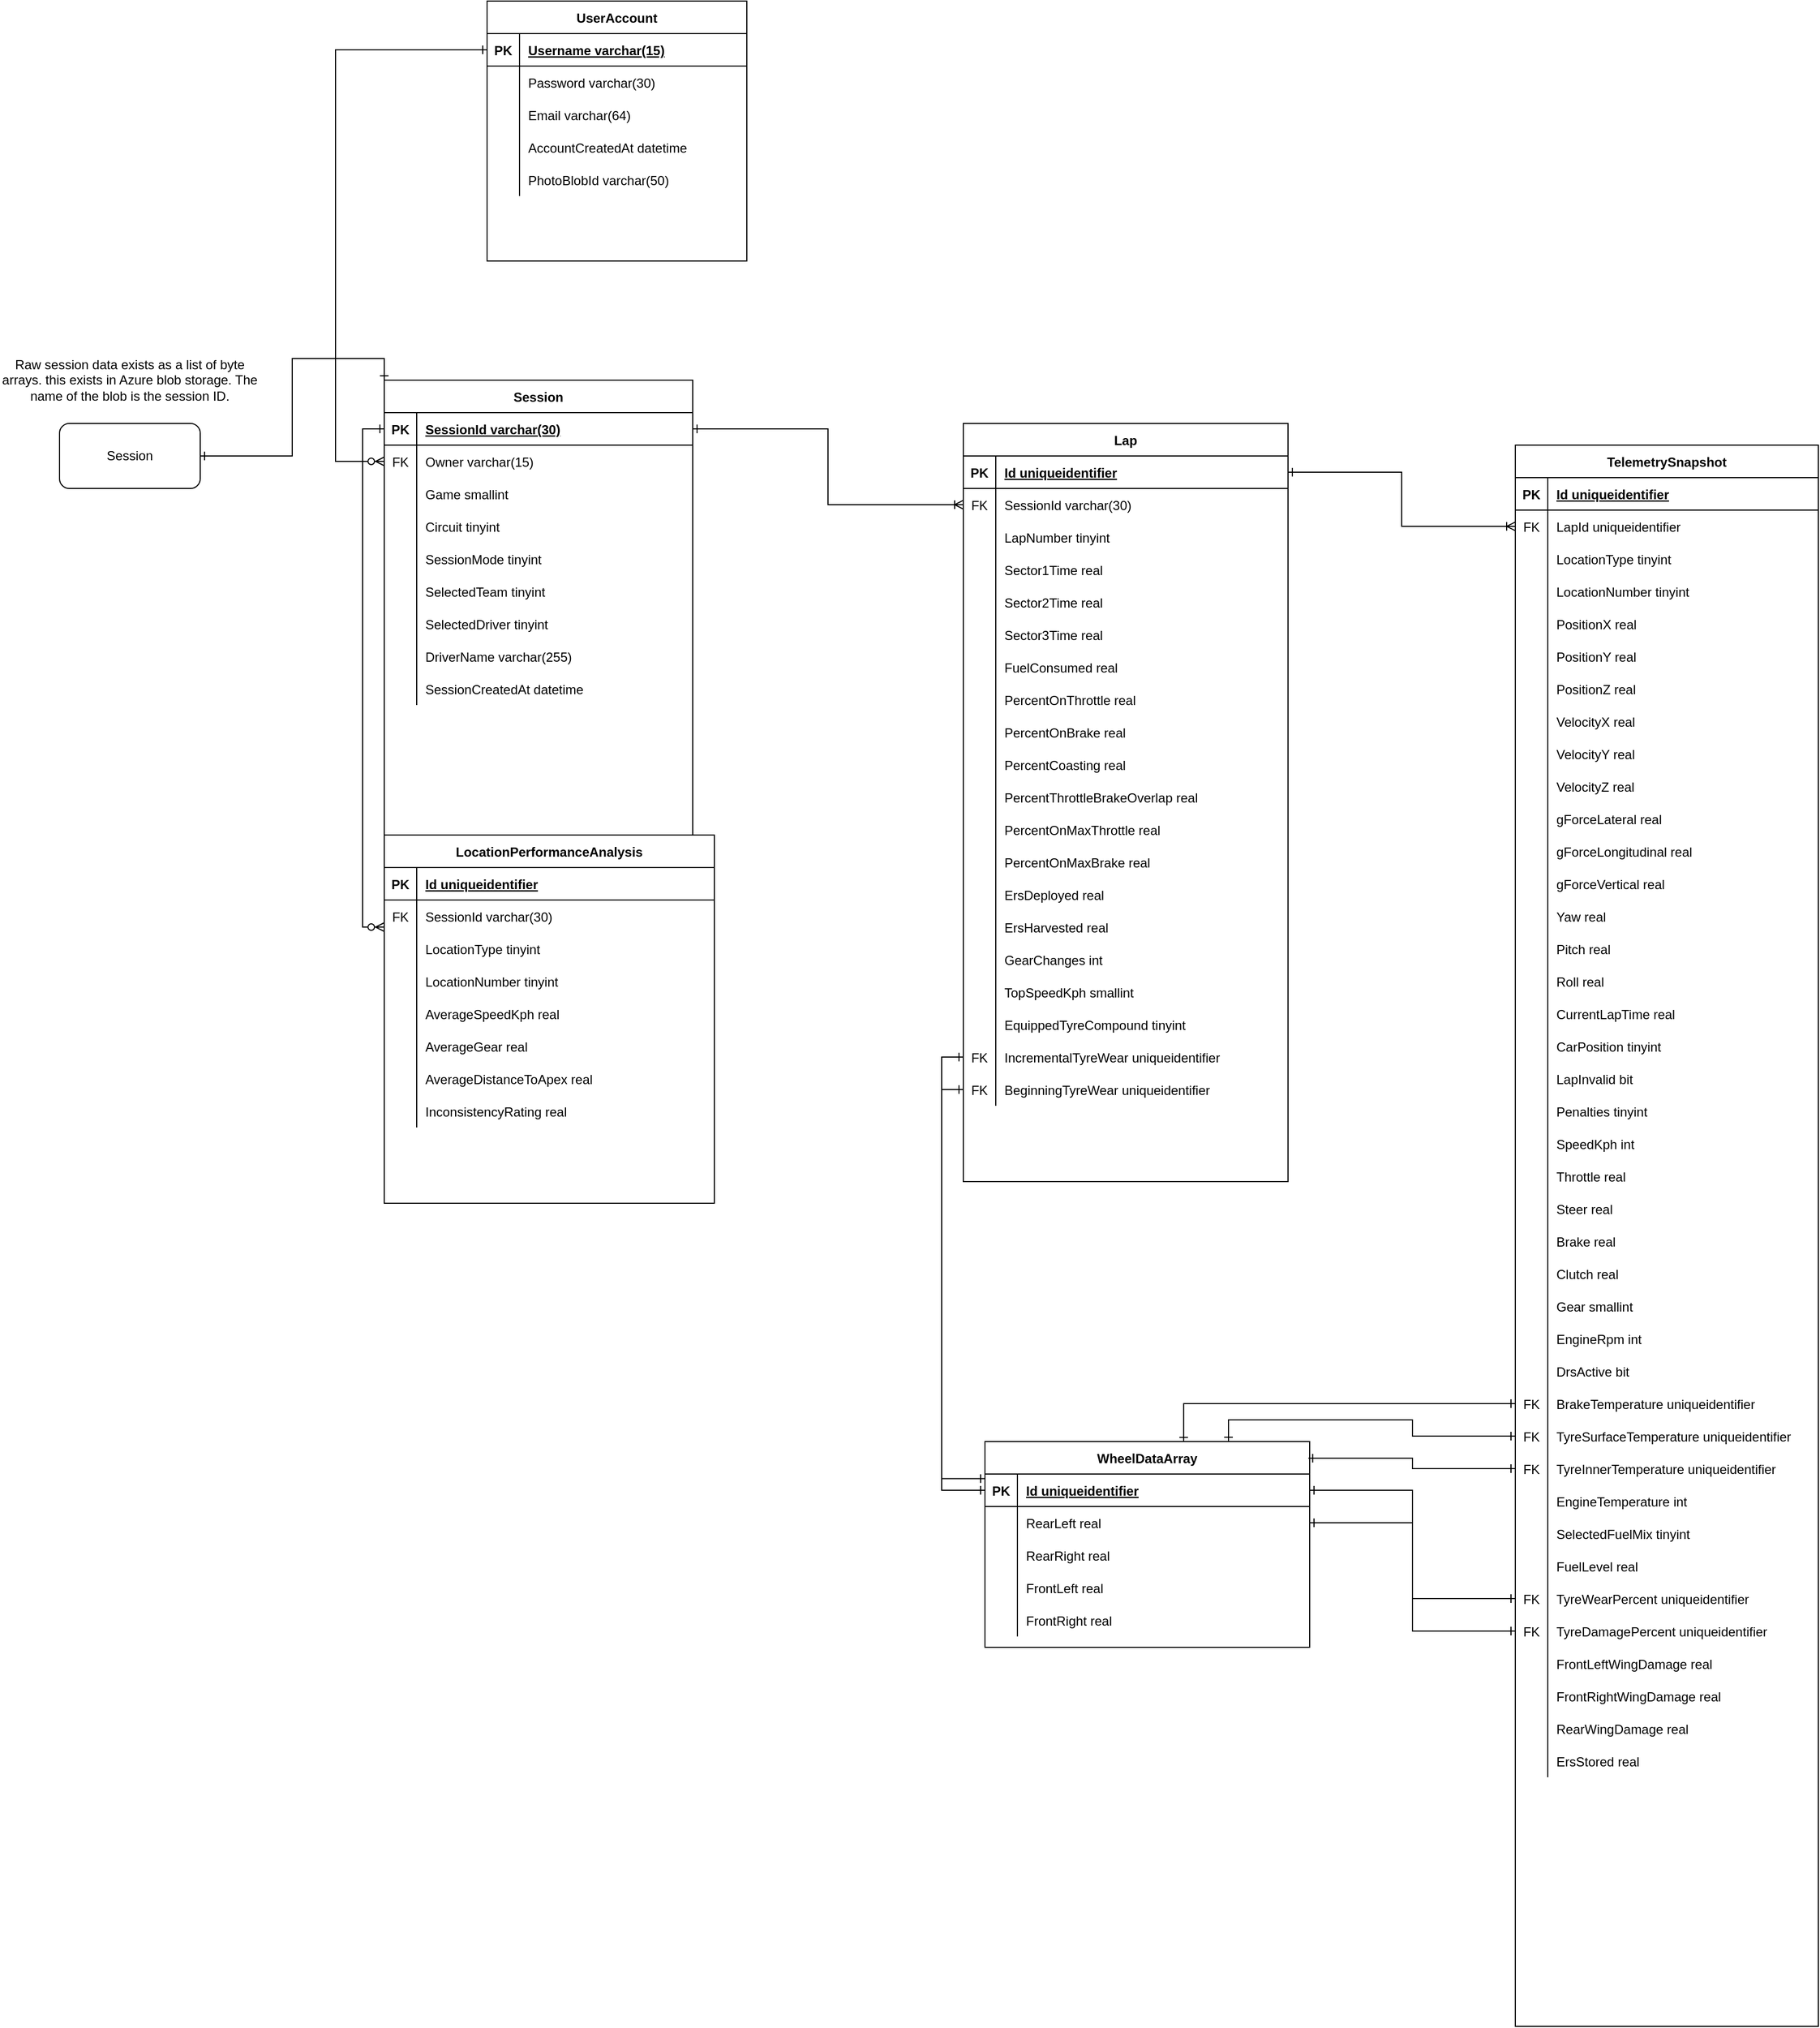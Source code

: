 <mxfile version="13.10.4" type="device" pages="2"><diagram id="buoyP0gsVITeTN4vqzBC" name="Sessions"><mxGraphModel dx="1002" dy="1815" grid="1" gridSize="10" guides="1" tooltips="1" connect="1" arrows="1" fold="1" page="1" pageScale="1" pageWidth="850" pageHeight="1100" math="0" shadow="0"><root><mxCell id="BQ_pMhs0ZWPgLJM9TumG-0"/><mxCell id="BQ_pMhs0ZWPgLJM9TumG-1" parent="BQ_pMhs0ZWPgLJM9TumG-0"/><mxCell id="f0rBF0K_N1GmcK3lXXX8-0" value="TelemetrySnapshot" style="shape=table;startSize=30;container=1;collapsible=1;childLayout=tableLayout;fixedRows=1;rowLines=0;fontStyle=1;align=center;resizeLast=1;" parent="BQ_pMhs0ZWPgLJM9TumG-1" vertex="1"><mxGeometry x="1470" y="280" width="280" height="1460.0" as="geometry"/></mxCell><mxCell id="f0rBF0K_N1GmcK3lXXX8-1" value="" style="shape=partialRectangle;collapsible=0;dropTarget=0;pointerEvents=0;fillColor=none;top=0;left=0;bottom=1;right=0;points=[[0,0.5],[1,0.5]];portConstraint=eastwest;" parent="f0rBF0K_N1GmcK3lXXX8-0" vertex="1"><mxGeometry y="30" width="280" height="30" as="geometry"/></mxCell><mxCell id="f0rBF0K_N1GmcK3lXXX8-2" value="PK" style="shape=partialRectangle;connectable=0;fillColor=none;top=0;left=0;bottom=0;right=0;fontStyle=1;overflow=hidden;" parent="f0rBF0K_N1GmcK3lXXX8-1" vertex="1"><mxGeometry width="30" height="30" as="geometry"/></mxCell><mxCell id="f0rBF0K_N1GmcK3lXXX8-3" value="Id uniqueidentifier" style="shape=partialRectangle;connectable=0;fillColor=none;top=0;left=0;bottom=0;right=0;align=left;spacingLeft=6;fontStyle=5;overflow=hidden;" parent="f0rBF0K_N1GmcK3lXXX8-1" vertex="1"><mxGeometry x="30" width="250" height="30" as="geometry"/></mxCell><mxCell id="f0rBF0K_N1GmcK3lXXX8-4" value="" style="shape=partialRectangle;collapsible=0;dropTarget=0;pointerEvents=0;fillColor=none;top=0;left=0;bottom=0;right=0;points=[[0,0.5],[1,0.5]];portConstraint=eastwest;" parent="f0rBF0K_N1GmcK3lXXX8-0" vertex="1"><mxGeometry y="60" width="280" height="30" as="geometry"/></mxCell><mxCell id="f0rBF0K_N1GmcK3lXXX8-5" value="FK" style="shape=partialRectangle;connectable=0;fillColor=none;top=0;left=0;bottom=0;right=0;editable=1;overflow=hidden;" parent="f0rBF0K_N1GmcK3lXXX8-4" vertex="1"><mxGeometry width="30" height="30" as="geometry"/></mxCell><mxCell id="f0rBF0K_N1GmcK3lXXX8-6" value="LapId uniqueidentifier" style="shape=partialRectangle;connectable=0;fillColor=none;top=0;left=0;bottom=0;right=0;align=left;spacingLeft=6;overflow=hidden;" parent="f0rBF0K_N1GmcK3lXXX8-4" vertex="1"><mxGeometry x="30" width="250" height="30" as="geometry"/></mxCell><mxCell id="GZp-X9oexQbQ6G--k2Yc-33" style="shape=partialRectangle;collapsible=0;dropTarget=0;pointerEvents=0;fillColor=none;top=0;left=0;bottom=0;right=0;points=[[0,0.5],[1,0.5]];portConstraint=eastwest;" parent="f0rBF0K_N1GmcK3lXXX8-0" vertex="1"><mxGeometry y="90" width="280" height="30" as="geometry"/></mxCell><mxCell id="GZp-X9oexQbQ6G--k2Yc-34" style="shape=partialRectangle;connectable=0;fillColor=none;top=0;left=0;bottom=0;right=0;editable=1;overflow=hidden;" parent="GZp-X9oexQbQ6G--k2Yc-33" vertex="1"><mxGeometry width="30" height="30" as="geometry"/></mxCell><mxCell id="GZp-X9oexQbQ6G--k2Yc-35" value="LocationType tinyint" style="shape=partialRectangle;connectable=0;fillColor=none;top=0;left=0;bottom=0;right=0;align=left;spacingLeft=6;overflow=hidden;" parent="GZp-X9oexQbQ6G--k2Yc-33" vertex="1"><mxGeometry x="30" width="250" height="30" as="geometry"/></mxCell><mxCell id="f0rBF0K_N1GmcK3lXXX8-7" value="" style="shape=partialRectangle;collapsible=0;dropTarget=0;pointerEvents=0;fillColor=none;top=0;left=0;bottom=0;right=0;points=[[0,0.5],[1,0.5]];portConstraint=eastwest;" parent="f0rBF0K_N1GmcK3lXXX8-0" vertex="1"><mxGeometry y="120" width="280" height="30" as="geometry"/></mxCell><mxCell id="f0rBF0K_N1GmcK3lXXX8-8" value="" style="shape=partialRectangle;connectable=0;fillColor=none;top=0;left=0;bottom=0;right=0;editable=1;overflow=hidden;" parent="f0rBF0K_N1GmcK3lXXX8-7" vertex="1"><mxGeometry width="30" height="30" as="geometry"/></mxCell><mxCell id="f0rBF0K_N1GmcK3lXXX8-9" value="LocationNumber tinyint" style="shape=partialRectangle;connectable=0;fillColor=none;top=0;left=0;bottom=0;right=0;align=left;spacingLeft=6;overflow=hidden;" parent="f0rBF0K_N1GmcK3lXXX8-7" vertex="1"><mxGeometry x="30" width="250" height="30" as="geometry"/></mxCell><mxCell id="f0rBF0K_N1GmcK3lXXX8-10" value="" style="shape=partialRectangle;collapsible=0;dropTarget=0;pointerEvents=0;fillColor=none;top=0;left=0;bottom=0;right=0;points=[[0,0.5],[1,0.5]];portConstraint=eastwest;" parent="f0rBF0K_N1GmcK3lXXX8-0" vertex="1"><mxGeometry y="150" width="280" height="30" as="geometry"/></mxCell><mxCell id="f0rBF0K_N1GmcK3lXXX8-11" value="" style="shape=partialRectangle;connectable=0;fillColor=none;top=0;left=0;bottom=0;right=0;editable=1;overflow=hidden;" parent="f0rBF0K_N1GmcK3lXXX8-10" vertex="1"><mxGeometry width="30" height="30" as="geometry"/></mxCell><mxCell id="f0rBF0K_N1GmcK3lXXX8-12" value="PositionX real" style="shape=partialRectangle;connectable=0;fillColor=none;top=0;left=0;bottom=0;right=0;align=left;spacingLeft=6;overflow=hidden;" parent="f0rBF0K_N1GmcK3lXXX8-10" vertex="1"><mxGeometry x="30" width="250" height="30" as="geometry"/></mxCell><mxCell id="f0rBF0K_N1GmcK3lXXX8-13" value="" style="shape=partialRectangle;collapsible=0;dropTarget=0;pointerEvents=0;fillColor=none;top=0;left=0;bottom=0;right=0;points=[[0,0.5],[1,0.5]];portConstraint=eastwest;" parent="f0rBF0K_N1GmcK3lXXX8-0" vertex="1"><mxGeometry y="180" width="280" height="30" as="geometry"/></mxCell><mxCell id="f0rBF0K_N1GmcK3lXXX8-14" value="" style="shape=partialRectangle;connectable=0;fillColor=none;top=0;left=0;bottom=0;right=0;editable=1;overflow=hidden;" parent="f0rBF0K_N1GmcK3lXXX8-13" vertex="1"><mxGeometry width="30" height="30" as="geometry"/></mxCell><mxCell id="f0rBF0K_N1GmcK3lXXX8-15" value="PositionY real" style="shape=partialRectangle;connectable=0;fillColor=none;top=0;left=0;bottom=0;right=0;align=left;spacingLeft=6;overflow=hidden;" parent="f0rBF0K_N1GmcK3lXXX8-13" vertex="1"><mxGeometry x="30" width="250" height="30" as="geometry"/></mxCell><mxCell id="f0rBF0K_N1GmcK3lXXX8-16" value="" style="shape=partialRectangle;collapsible=0;dropTarget=0;pointerEvents=0;fillColor=none;top=0;left=0;bottom=0;right=0;points=[[0,0.5],[1,0.5]];portConstraint=eastwest;" parent="f0rBF0K_N1GmcK3lXXX8-0" vertex="1"><mxGeometry y="210" width="280" height="30" as="geometry"/></mxCell><mxCell id="f0rBF0K_N1GmcK3lXXX8-17" value="" style="shape=partialRectangle;connectable=0;fillColor=none;top=0;left=0;bottom=0;right=0;editable=1;overflow=hidden;" parent="f0rBF0K_N1GmcK3lXXX8-16" vertex="1"><mxGeometry width="30" height="30" as="geometry"/></mxCell><mxCell id="f0rBF0K_N1GmcK3lXXX8-18" value="PositionZ real" style="shape=partialRectangle;connectable=0;fillColor=none;top=0;left=0;bottom=0;right=0;align=left;spacingLeft=6;overflow=hidden;" parent="f0rBF0K_N1GmcK3lXXX8-16" vertex="1"><mxGeometry x="30" width="250" height="30" as="geometry"/></mxCell><mxCell id="f0rBF0K_N1GmcK3lXXX8-19" value="" style="shape=partialRectangle;collapsible=0;dropTarget=0;pointerEvents=0;fillColor=none;top=0;left=0;bottom=0;right=0;points=[[0,0.5],[1,0.5]];portConstraint=eastwest;" parent="f0rBF0K_N1GmcK3lXXX8-0" vertex="1"><mxGeometry y="240" width="280" height="30" as="geometry"/></mxCell><mxCell id="f0rBF0K_N1GmcK3lXXX8-20" value="" style="shape=partialRectangle;connectable=0;fillColor=none;top=0;left=0;bottom=0;right=0;editable=1;overflow=hidden;" parent="f0rBF0K_N1GmcK3lXXX8-19" vertex="1"><mxGeometry width="30" height="30" as="geometry"/></mxCell><mxCell id="f0rBF0K_N1GmcK3lXXX8-21" value="VelocityX real" style="shape=partialRectangle;connectable=0;fillColor=none;top=0;left=0;bottom=0;right=0;align=left;spacingLeft=6;overflow=hidden;" parent="f0rBF0K_N1GmcK3lXXX8-19" vertex="1"><mxGeometry x="30" width="250" height="30" as="geometry"/></mxCell><mxCell id="GZp-X9oexQbQ6G--k2Yc-0" style="shape=partialRectangle;collapsible=0;dropTarget=0;pointerEvents=0;fillColor=none;top=0;left=0;bottom=0;right=0;points=[[0,0.5],[1,0.5]];portConstraint=eastwest;" parent="f0rBF0K_N1GmcK3lXXX8-0" vertex="1"><mxGeometry y="270" width="280" height="30" as="geometry"/></mxCell><mxCell id="GZp-X9oexQbQ6G--k2Yc-1" style="shape=partialRectangle;connectable=0;fillColor=none;top=0;left=0;bottom=0;right=0;editable=1;overflow=hidden;" parent="GZp-X9oexQbQ6G--k2Yc-0" vertex="1"><mxGeometry width="30" height="30" as="geometry"/></mxCell><mxCell id="GZp-X9oexQbQ6G--k2Yc-2" value="VelocityY real" style="shape=partialRectangle;connectable=0;fillColor=none;top=0;left=0;bottom=0;right=0;align=left;spacingLeft=6;overflow=hidden;" parent="GZp-X9oexQbQ6G--k2Yc-0" vertex="1"><mxGeometry x="30" width="250" height="30" as="geometry"/></mxCell><mxCell id="GZp-X9oexQbQ6G--k2Yc-6" style="shape=partialRectangle;collapsible=0;dropTarget=0;pointerEvents=0;fillColor=none;top=0;left=0;bottom=0;right=0;points=[[0,0.5],[1,0.5]];portConstraint=eastwest;" parent="f0rBF0K_N1GmcK3lXXX8-0" vertex="1"><mxGeometry y="300" width="280" height="30" as="geometry"/></mxCell><mxCell id="GZp-X9oexQbQ6G--k2Yc-7" style="shape=partialRectangle;connectable=0;fillColor=none;top=0;left=0;bottom=0;right=0;editable=1;overflow=hidden;" parent="GZp-X9oexQbQ6G--k2Yc-6" vertex="1"><mxGeometry width="30" height="30" as="geometry"/></mxCell><mxCell id="GZp-X9oexQbQ6G--k2Yc-8" value="VelocityZ real" style="shape=partialRectangle;connectable=0;fillColor=none;top=0;left=0;bottom=0;right=0;align=left;spacingLeft=6;overflow=hidden;" parent="GZp-X9oexQbQ6G--k2Yc-6" vertex="1"><mxGeometry x="30" width="250" height="30" as="geometry"/></mxCell><mxCell id="f0rBF0K_N1GmcK3lXXX8-42" value="" style="shape=partialRectangle;collapsible=0;dropTarget=0;pointerEvents=0;fillColor=none;top=0;left=0;bottom=0;right=0;points=[[0,0.5],[1,0.5]];portConstraint=eastwest;" parent="f0rBF0K_N1GmcK3lXXX8-0" vertex="1"><mxGeometry y="330" width="280" height="30" as="geometry"/></mxCell><mxCell id="f0rBF0K_N1GmcK3lXXX8-43" value="" style="shape=partialRectangle;connectable=0;fillColor=none;top=0;left=0;bottom=0;right=0;editable=1;overflow=hidden;" parent="f0rBF0K_N1GmcK3lXXX8-42" vertex="1"><mxGeometry width="30" height="30" as="geometry"/></mxCell><mxCell id="f0rBF0K_N1GmcK3lXXX8-44" value="gForceLateral real" style="shape=partialRectangle;connectable=0;fillColor=none;top=0;left=0;bottom=0;right=0;align=left;spacingLeft=6;overflow=hidden;" parent="f0rBF0K_N1GmcK3lXXX8-42" vertex="1"><mxGeometry x="30" width="250" height="30" as="geometry"/></mxCell><mxCell id="f0rBF0K_N1GmcK3lXXX8-45" value="" style="shape=partialRectangle;collapsible=0;dropTarget=0;pointerEvents=0;fillColor=none;top=0;left=0;bottom=0;right=0;points=[[0,0.5],[1,0.5]];portConstraint=eastwest;" parent="f0rBF0K_N1GmcK3lXXX8-0" vertex="1"><mxGeometry y="360" width="280" height="30" as="geometry"/></mxCell><mxCell id="f0rBF0K_N1GmcK3lXXX8-46" value="" style="shape=partialRectangle;connectable=0;fillColor=none;top=0;left=0;bottom=0;right=0;editable=1;overflow=hidden;" parent="f0rBF0K_N1GmcK3lXXX8-45" vertex="1"><mxGeometry width="30" height="30" as="geometry"/></mxCell><mxCell id="f0rBF0K_N1GmcK3lXXX8-47" value="gForceLongitudinal real" style="shape=partialRectangle;connectable=0;fillColor=none;top=0;left=0;bottom=0;right=0;align=left;spacingLeft=6;overflow=hidden;" parent="f0rBF0K_N1GmcK3lXXX8-45" vertex="1"><mxGeometry x="30" width="250" height="30" as="geometry"/></mxCell><mxCell id="f0rBF0K_N1GmcK3lXXX8-48" value="" style="shape=partialRectangle;collapsible=0;dropTarget=0;pointerEvents=0;fillColor=none;top=0;left=0;bottom=0;right=0;points=[[0,0.5],[1,0.5]];portConstraint=eastwest;" parent="f0rBF0K_N1GmcK3lXXX8-0" vertex="1"><mxGeometry y="390" width="280" height="30" as="geometry"/></mxCell><mxCell id="f0rBF0K_N1GmcK3lXXX8-49" value="" style="shape=partialRectangle;connectable=0;fillColor=none;top=0;left=0;bottom=0;right=0;editable=1;overflow=hidden;" parent="f0rBF0K_N1GmcK3lXXX8-48" vertex="1"><mxGeometry width="30" height="30" as="geometry"/></mxCell><mxCell id="f0rBF0K_N1GmcK3lXXX8-50" value="gForceVertical real" style="shape=partialRectangle;connectable=0;fillColor=none;top=0;left=0;bottom=0;right=0;align=left;spacingLeft=6;overflow=hidden;" parent="f0rBF0K_N1GmcK3lXXX8-48" vertex="1"><mxGeometry x="30" width="250" height="30" as="geometry"/></mxCell><mxCell id="f0rBF0K_N1GmcK3lXXX8-51" value="" style="shape=partialRectangle;collapsible=0;dropTarget=0;pointerEvents=0;fillColor=none;top=0;left=0;bottom=0;right=0;points=[[0,0.5],[1,0.5]];portConstraint=eastwest;" parent="f0rBF0K_N1GmcK3lXXX8-0" vertex="1"><mxGeometry y="420" width="280" height="30" as="geometry"/></mxCell><mxCell id="f0rBF0K_N1GmcK3lXXX8-52" value="" style="shape=partialRectangle;connectable=0;fillColor=none;top=0;left=0;bottom=0;right=0;editable=1;overflow=hidden;" parent="f0rBF0K_N1GmcK3lXXX8-51" vertex="1"><mxGeometry width="30" height="30" as="geometry"/></mxCell><mxCell id="f0rBF0K_N1GmcK3lXXX8-53" value="Yaw real" style="shape=partialRectangle;connectable=0;fillColor=none;top=0;left=0;bottom=0;right=0;align=left;spacingLeft=6;overflow=hidden;" parent="f0rBF0K_N1GmcK3lXXX8-51" vertex="1"><mxGeometry x="30" width="250" height="30" as="geometry"/></mxCell><mxCell id="f0rBF0K_N1GmcK3lXXX8-54" value="" style="shape=partialRectangle;collapsible=0;dropTarget=0;pointerEvents=0;fillColor=none;top=0;left=0;bottom=0;right=0;points=[[0,0.5],[1,0.5]];portConstraint=eastwest;" parent="f0rBF0K_N1GmcK3lXXX8-0" vertex="1"><mxGeometry y="450" width="280" height="30" as="geometry"/></mxCell><mxCell id="f0rBF0K_N1GmcK3lXXX8-55" value="" style="shape=partialRectangle;connectable=0;fillColor=none;top=0;left=0;bottom=0;right=0;editable=1;overflow=hidden;" parent="f0rBF0K_N1GmcK3lXXX8-54" vertex="1"><mxGeometry width="30" height="30" as="geometry"/></mxCell><mxCell id="f0rBF0K_N1GmcK3lXXX8-56" value="Pitch real" style="shape=partialRectangle;connectable=0;fillColor=none;top=0;left=0;bottom=0;right=0;align=left;spacingLeft=6;overflow=hidden;" parent="f0rBF0K_N1GmcK3lXXX8-54" vertex="1"><mxGeometry x="30" width="250" height="30" as="geometry"/></mxCell><mxCell id="f0rBF0K_N1GmcK3lXXX8-57" value="" style="shape=partialRectangle;collapsible=0;dropTarget=0;pointerEvents=0;fillColor=none;top=0;left=0;bottom=0;right=0;points=[[0,0.5],[1,0.5]];portConstraint=eastwest;" parent="f0rBF0K_N1GmcK3lXXX8-0" vertex="1"><mxGeometry y="480" width="280" height="30" as="geometry"/></mxCell><mxCell id="f0rBF0K_N1GmcK3lXXX8-58" value="" style="shape=partialRectangle;connectable=0;fillColor=none;top=0;left=0;bottom=0;right=0;editable=1;overflow=hidden;" parent="f0rBF0K_N1GmcK3lXXX8-57" vertex="1"><mxGeometry width="30" height="30" as="geometry"/></mxCell><mxCell id="f0rBF0K_N1GmcK3lXXX8-59" value="Roll real" style="shape=partialRectangle;connectable=0;fillColor=none;top=0;left=0;bottom=0;right=0;align=left;spacingLeft=6;overflow=hidden;" parent="f0rBF0K_N1GmcK3lXXX8-57" vertex="1"><mxGeometry x="30" width="250" height="30" as="geometry"/></mxCell><mxCell id="f0rBF0K_N1GmcK3lXXX8-63" value="" style="shape=partialRectangle;collapsible=0;dropTarget=0;pointerEvents=0;fillColor=none;top=0;left=0;bottom=0;right=0;points=[[0,0.5],[1,0.5]];portConstraint=eastwest;" parent="f0rBF0K_N1GmcK3lXXX8-0" vertex="1"><mxGeometry y="510" width="280" height="30" as="geometry"/></mxCell><mxCell id="f0rBF0K_N1GmcK3lXXX8-64" value="" style="shape=partialRectangle;connectable=0;fillColor=none;top=0;left=0;bottom=0;right=0;editable=1;overflow=hidden;" parent="f0rBF0K_N1GmcK3lXXX8-63" vertex="1"><mxGeometry width="30" height="30" as="geometry"/></mxCell><mxCell id="f0rBF0K_N1GmcK3lXXX8-65" value="CurrentLapTime real" style="shape=partialRectangle;connectable=0;fillColor=none;top=0;left=0;bottom=0;right=0;align=left;spacingLeft=6;overflow=hidden;" parent="f0rBF0K_N1GmcK3lXXX8-63" vertex="1"><mxGeometry x="30" width="250" height="30" as="geometry"/></mxCell><mxCell id="f0rBF0K_N1GmcK3lXXX8-114" value="" style="shape=partialRectangle;collapsible=0;dropTarget=0;pointerEvents=0;fillColor=none;top=0;left=0;bottom=0;right=0;points=[[0,0.5],[1,0.5]];portConstraint=eastwest;" parent="f0rBF0K_N1GmcK3lXXX8-0" vertex="1"><mxGeometry y="540" width="280" height="30" as="geometry"/></mxCell><mxCell id="f0rBF0K_N1GmcK3lXXX8-115" value="" style="shape=partialRectangle;connectable=0;fillColor=none;top=0;left=0;bottom=0;right=0;editable=1;overflow=hidden;" parent="f0rBF0K_N1GmcK3lXXX8-114" vertex="1"><mxGeometry width="30" height="30" as="geometry"/></mxCell><mxCell id="f0rBF0K_N1GmcK3lXXX8-116" value="CarPosition tinyint" style="shape=partialRectangle;connectable=0;fillColor=none;top=0;left=0;bottom=0;right=0;align=left;spacingLeft=6;overflow=hidden;" parent="f0rBF0K_N1GmcK3lXXX8-114" vertex="1"><mxGeometry x="30" width="250" height="30" as="geometry"/></mxCell><mxCell id="f0rBF0K_N1GmcK3lXXX8-126" value="" style="shape=partialRectangle;collapsible=0;dropTarget=0;pointerEvents=0;fillColor=none;top=0;left=0;bottom=0;right=0;points=[[0,0.5],[1,0.5]];portConstraint=eastwest;" parent="f0rBF0K_N1GmcK3lXXX8-0" vertex="1"><mxGeometry y="570" width="280" height="30" as="geometry"/></mxCell><mxCell id="f0rBF0K_N1GmcK3lXXX8-127" value="" style="shape=partialRectangle;connectable=0;fillColor=none;top=0;left=0;bottom=0;right=0;editable=1;overflow=hidden;" parent="f0rBF0K_N1GmcK3lXXX8-126" vertex="1"><mxGeometry width="30" height="30" as="geometry"/></mxCell><mxCell id="f0rBF0K_N1GmcK3lXXX8-128" value="LapInvalid bit" style="shape=partialRectangle;connectable=0;fillColor=none;top=0;left=0;bottom=0;right=0;align=left;spacingLeft=6;overflow=hidden;" parent="f0rBF0K_N1GmcK3lXXX8-126" vertex="1"><mxGeometry x="30" width="250" height="30" as="geometry"/></mxCell><mxCell id="f0rBF0K_N1GmcK3lXXX8-129" value="" style="shape=partialRectangle;collapsible=0;dropTarget=0;pointerEvents=0;fillColor=none;top=0;left=0;bottom=0;right=0;points=[[0,0.5],[1,0.5]];portConstraint=eastwest;" parent="f0rBF0K_N1GmcK3lXXX8-0" vertex="1"><mxGeometry y="600" width="280" height="30" as="geometry"/></mxCell><mxCell id="f0rBF0K_N1GmcK3lXXX8-130" value="" style="shape=partialRectangle;connectable=0;fillColor=none;top=0;left=0;bottom=0;right=0;editable=1;overflow=hidden;" parent="f0rBF0K_N1GmcK3lXXX8-129" vertex="1"><mxGeometry width="30" height="30" as="geometry"/></mxCell><mxCell id="f0rBF0K_N1GmcK3lXXX8-131" value="Penalties tinyint" style="shape=partialRectangle;connectable=0;fillColor=none;top=0;left=0;bottom=0;right=0;align=left;spacingLeft=6;overflow=hidden;" parent="f0rBF0K_N1GmcK3lXXX8-129" vertex="1"><mxGeometry x="30" width="250" height="30" as="geometry"/></mxCell><mxCell id="f0rBF0K_N1GmcK3lXXX8-132" value="" style="shape=partialRectangle;collapsible=0;dropTarget=0;pointerEvents=0;fillColor=none;top=0;left=0;bottom=0;right=0;points=[[0,0.5],[1,0.5]];portConstraint=eastwest;" parent="f0rBF0K_N1GmcK3lXXX8-0" vertex="1"><mxGeometry y="630" width="280" height="30" as="geometry"/></mxCell><mxCell id="f0rBF0K_N1GmcK3lXXX8-133" value="" style="shape=partialRectangle;connectable=0;fillColor=none;top=0;left=0;bottom=0;right=0;editable=1;overflow=hidden;" parent="f0rBF0K_N1GmcK3lXXX8-132" vertex="1"><mxGeometry width="30" height="30" as="geometry"/></mxCell><mxCell id="f0rBF0K_N1GmcK3lXXX8-134" value="SpeedKph int" style="shape=partialRectangle;connectable=0;fillColor=none;top=0;left=0;bottom=0;right=0;align=left;spacingLeft=6;overflow=hidden;" parent="f0rBF0K_N1GmcK3lXXX8-132" vertex="1"><mxGeometry x="30" width="250" height="30" as="geometry"/></mxCell><mxCell id="GZp-X9oexQbQ6G--k2Yc-9" value="" style="shape=partialRectangle;collapsible=0;dropTarget=0;pointerEvents=0;fillColor=none;top=0;left=0;bottom=0;right=0;points=[[0,0.5],[1,0.5]];portConstraint=eastwest;" parent="f0rBF0K_N1GmcK3lXXX8-0" vertex="1"><mxGeometry y="660" width="280" height="30" as="geometry"/></mxCell><mxCell id="GZp-X9oexQbQ6G--k2Yc-10" value="" style="shape=partialRectangle;connectable=0;fillColor=none;top=0;left=0;bottom=0;right=0;editable=1;overflow=hidden;" parent="GZp-X9oexQbQ6G--k2Yc-9" vertex="1"><mxGeometry width="30" height="30" as="geometry"/></mxCell><mxCell id="GZp-X9oexQbQ6G--k2Yc-11" value="Throttle real" style="shape=partialRectangle;connectable=0;fillColor=none;top=0;left=0;bottom=0;right=0;align=left;spacingLeft=6;overflow=hidden;" parent="GZp-X9oexQbQ6G--k2Yc-9" vertex="1"><mxGeometry x="30" width="250" height="30" as="geometry"/></mxCell><mxCell id="GZp-X9oexQbQ6G--k2Yc-12" value="" style="shape=partialRectangle;collapsible=0;dropTarget=0;pointerEvents=0;fillColor=none;top=0;left=0;bottom=0;right=0;points=[[0,0.5],[1,0.5]];portConstraint=eastwest;" parent="f0rBF0K_N1GmcK3lXXX8-0" vertex="1"><mxGeometry y="690" width="280" height="30" as="geometry"/></mxCell><mxCell id="GZp-X9oexQbQ6G--k2Yc-13" value="" style="shape=partialRectangle;connectable=0;fillColor=none;top=0;left=0;bottom=0;right=0;editable=1;overflow=hidden;" parent="GZp-X9oexQbQ6G--k2Yc-12" vertex="1"><mxGeometry width="30" height="30" as="geometry"/></mxCell><mxCell id="GZp-X9oexQbQ6G--k2Yc-14" value="Steer real" style="shape=partialRectangle;connectable=0;fillColor=none;top=0;left=0;bottom=0;right=0;align=left;spacingLeft=6;overflow=hidden;" parent="GZp-X9oexQbQ6G--k2Yc-12" vertex="1"><mxGeometry x="30" width="250" height="30" as="geometry"/></mxCell><mxCell id="GZp-X9oexQbQ6G--k2Yc-15" value="" style="shape=partialRectangle;collapsible=0;dropTarget=0;pointerEvents=0;fillColor=none;top=0;left=0;bottom=0;right=0;points=[[0,0.5],[1,0.5]];portConstraint=eastwest;" parent="f0rBF0K_N1GmcK3lXXX8-0" vertex="1"><mxGeometry y="720" width="280" height="30" as="geometry"/></mxCell><mxCell id="GZp-X9oexQbQ6G--k2Yc-16" value="" style="shape=partialRectangle;connectable=0;fillColor=none;top=0;left=0;bottom=0;right=0;editable=1;overflow=hidden;" parent="GZp-X9oexQbQ6G--k2Yc-15" vertex="1"><mxGeometry width="30" height="30" as="geometry"/></mxCell><mxCell id="GZp-X9oexQbQ6G--k2Yc-17" value="Brake real" style="shape=partialRectangle;connectable=0;fillColor=none;top=0;left=0;bottom=0;right=0;align=left;spacingLeft=6;overflow=hidden;" parent="GZp-X9oexQbQ6G--k2Yc-15" vertex="1"><mxGeometry x="30" width="250" height="30" as="geometry"/></mxCell><mxCell id="GZp-X9oexQbQ6G--k2Yc-18" value="" style="shape=partialRectangle;collapsible=0;dropTarget=0;pointerEvents=0;fillColor=none;top=0;left=0;bottom=0;right=0;points=[[0,0.5],[1,0.5]];portConstraint=eastwest;" parent="f0rBF0K_N1GmcK3lXXX8-0" vertex="1"><mxGeometry y="750" width="280" height="30" as="geometry"/></mxCell><mxCell id="GZp-X9oexQbQ6G--k2Yc-19" value="" style="shape=partialRectangle;connectable=0;fillColor=none;top=0;left=0;bottom=0;right=0;editable=1;overflow=hidden;" parent="GZp-X9oexQbQ6G--k2Yc-18" vertex="1"><mxGeometry width="30" height="30" as="geometry"/></mxCell><mxCell id="GZp-X9oexQbQ6G--k2Yc-20" value="Clutch real" style="shape=partialRectangle;connectable=0;fillColor=none;top=0;left=0;bottom=0;right=0;align=left;spacingLeft=6;overflow=hidden;" parent="GZp-X9oexQbQ6G--k2Yc-18" vertex="1"><mxGeometry x="30" width="250" height="30" as="geometry"/></mxCell><mxCell id="GZp-X9oexQbQ6G--k2Yc-21" value="" style="shape=partialRectangle;collapsible=0;dropTarget=0;pointerEvents=0;fillColor=none;top=0;left=0;bottom=0;right=0;points=[[0,0.5],[1,0.5]];portConstraint=eastwest;" parent="f0rBF0K_N1GmcK3lXXX8-0" vertex="1"><mxGeometry y="780" width="280" height="30" as="geometry"/></mxCell><mxCell id="GZp-X9oexQbQ6G--k2Yc-22" value="" style="shape=partialRectangle;connectable=0;fillColor=none;top=0;left=0;bottom=0;right=0;editable=1;overflow=hidden;" parent="GZp-X9oexQbQ6G--k2Yc-21" vertex="1"><mxGeometry width="30" height="30" as="geometry"/></mxCell><mxCell id="GZp-X9oexQbQ6G--k2Yc-23" value="Gear smallint" style="shape=partialRectangle;connectable=0;fillColor=none;top=0;left=0;bottom=0;right=0;align=left;spacingLeft=6;overflow=hidden;" parent="GZp-X9oexQbQ6G--k2Yc-21" vertex="1"><mxGeometry x="30" width="250" height="30" as="geometry"/></mxCell><mxCell id="GZp-X9oexQbQ6G--k2Yc-24" value="" style="shape=partialRectangle;collapsible=0;dropTarget=0;pointerEvents=0;fillColor=none;top=0;left=0;bottom=0;right=0;points=[[0,0.5],[1,0.5]];portConstraint=eastwest;" parent="f0rBF0K_N1GmcK3lXXX8-0" vertex="1"><mxGeometry y="810" width="280" height="30" as="geometry"/></mxCell><mxCell id="GZp-X9oexQbQ6G--k2Yc-25" value="" style="shape=partialRectangle;connectable=0;fillColor=none;top=0;left=0;bottom=0;right=0;editable=1;overflow=hidden;" parent="GZp-X9oexQbQ6G--k2Yc-24" vertex="1"><mxGeometry width="30" height="30" as="geometry"/></mxCell><mxCell id="GZp-X9oexQbQ6G--k2Yc-26" value="EngineRpm int" style="shape=partialRectangle;connectable=0;fillColor=none;top=0;left=0;bottom=0;right=0;align=left;spacingLeft=6;overflow=hidden;" parent="GZp-X9oexQbQ6G--k2Yc-24" vertex="1"><mxGeometry x="30" width="250" height="30" as="geometry"/></mxCell><mxCell id="GZp-X9oexQbQ6G--k2Yc-27" value="" style="shape=partialRectangle;collapsible=0;dropTarget=0;pointerEvents=0;fillColor=none;top=0;left=0;bottom=0;right=0;points=[[0,0.5],[1,0.5]];portConstraint=eastwest;" parent="f0rBF0K_N1GmcK3lXXX8-0" vertex="1"><mxGeometry y="840" width="280" height="30" as="geometry"/></mxCell><mxCell id="GZp-X9oexQbQ6G--k2Yc-28" value="" style="shape=partialRectangle;connectable=0;fillColor=none;top=0;left=0;bottom=0;right=0;editable=1;overflow=hidden;" parent="GZp-X9oexQbQ6G--k2Yc-27" vertex="1"><mxGeometry width="30" height="30" as="geometry"/></mxCell><mxCell id="GZp-X9oexQbQ6G--k2Yc-29" value="DrsActive bit" style="shape=partialRectangle;connectable=0;fillColor=none;top=0;left=0;bottom=0;right=0;align=left;spacingLeft=6;overflow=hidden;" parent="GZp-X9oexQbQ6G--k2Yc-27" vertex="1"><mxGeometry x="30" width="250" height="30" as="geometry"/></mxCell><mxCell id="GZp-X9oexQbQ6G--k2Yc-30" value="" style="shape=partialRectangle;collapsible=0;dropTarget=0;pointerEvents=0;fillColor=none;top=0;left=0;bottom=0;right=0;points=[[0,0.5],[1,0.5]];portConstraint=eastwest;" parent="f0rBF0K_N1GmcK3lXXX8-0" vertex="1"><mxGeometry y="870" width="280" height="30" as="geometry"/></mxCell><mxCell id="GZp-X9oexQbQ6G--k2Yc-31" value="FK" style="shape=partialRectangle;connectable=0;fillColor=none;top=0;left=0;bottom=0;right=0;editable=1;overflow=hidden;" parent="GZp-X9oexQbQ6G--k2Yc-30" vertex="1"><mxGeometry width="30" height="30" as="geometry"/></mxCell><mxCell id="GZp-X9oexQbQ6G--k2Yc-32" value="BrakeTemperature uniqueidentifier" style="shape=partialRectangle;connectable=0;fillColor=none;top=0;left=0;bottom=0;right=0;align=left;spacingLeft=6;overflow=hidden;" parent="GZp-X9oexQbQ6G--k2Yc-30" vertex="1"><mxGeometry x="30" width="250" height="30" as="geometry"/></mxCell><mxCell id="GZp-X9oexQbQ6G--k2Yc-38" value="" style="shape=partialRectangle;collapsible=0;dropTarget=0;pointerEvents=0;fillColor=none;top=0;left=0;bottom=0;right=0;points=[[0,0.5],[1,0.5]];portConstraint=eastwest;" parent="f0rBF0K_N1GmcK3lXXX8-0" vertex="1"><mxGeometry y="900" width="280" height="30" as="geometry"/></mxCell><mxCell id="GZp-X9oexQbQ6G--k2Yc-39" value="FK" style="shape=partialRectangle;connectable=0;fillColor=none;top=0;left=0;bottom=0;right=0;editable=1;overflow=hidden;" parent="GZp-X9oexQbQ6G--k2Yc-38" vertex="1"><mxGeometry width="30" height="30" as="geometry"/></mxCell><mxCell id="GZp-X9oexQbQ6G--k2Yc-40" value="TyreSurfaceTemperature uniqueidentifier" style="shape=partialRectangle;connectable=0;fillColor=none;top=0;left=0;bottom=0;right=0;align=left;spacingLeft=6;overflow=hidden;" parent="GZp-X9oexQbQ6G--k2Yc-38" vertex="1"><mxGeometry x="30" width="250" height="30" as="geometry"/></mxCell><mxCell id="GZp-X9oexQbQ6G--k2Yc-44" value="" style="shape=partialRectangle;collapsible=0;dropTarget=0;pointerEvents=0;fillColor=none;top=0;left=0;bottom=0;right=0;points=[[0,0.5],[1,0.5]];portConstraint=eastwest;" parent="f0rBF0K_N1GmcK3lXXX8-0" vertex="1"><mxGeometry y="930" width="280" height="30" as="geometry"/></mxCell><mxCell id="GZp-X9oexQbQ6G--k2Yc-45" value="FK" style="shape=partialRectangle;connectable=0;fillColor=none;top=0;left=0;bottom=0;right=0;editable=1;overflow=hidden;" parent="GZp-X9oexQbQ6G--k2Yc-44" vertex="1"><mxGeometry width="30" height="30" as="geometry"/></mxCell><mxCell id="GZp-X9oexQbQ6G--k2Yc-46" value="TyreInnerTemperature uniqueidentifier" style="shape=partialRectangle;connectable=0;fillColor=none;top=0;left=0;bottom=0;right=0;align=left;spacingLeft=6;overflow=hidden;" parent="GZp-X9oexQbQ6G--k2Yc-44" vertex="1"><mxGeometry x="30" width="250" height="30" as="geometry"/></mxCell><mxCell id="GZp-X9oexQbQ6G--k2Yc-47" value="" style="shape=partialRectangle;collapsible=0;dropTarget=0;pointerEvents=0;fillColor=none;top=0;left=0;bottom=0;right=0;points=[[0,0.5],[1,0.5]];portConstraint=eastwest;" parent="f0rBF0K_N1GmcK3lXXX8-0" vertex="1"><mxGeometry y="960" width="280" height="30" as="geometry"/></mxCell><mxCell id="GZp-X9oexQbQ6G--k2Yc-48" value="" style="shape=partialRectangle;connectable=0;fillColor=none;top=0;left=0;bottom=0;right=0;editable=1;overflow=hidden;" parent="GZp-X9oexQbQ6G--k2Yc-47" vertex="1"><mxGeometry width="30" height="30" as="geometry"/></mxCell><mxCell id="GZp-X9oexQbQ6G--k2Yc-49" value="EngineTemperature int" style="shape=partialRectangle;connectable=0;fillColor=none;top=0;left=0;bottom=0;right=0;align=left;spacingLeft=6;overflow=hidden;" parent="GZp-X9oexQbQ6G--k2Yc-47" vertex="1"><mxGeometry x="30" width="250" height="30" as="geometry"/></mxCell><mxCell id="GZp-X9oexQbQ6G--k2Yc-50" value="" style="shape=partialRectangle;collapsible=0;dropTarget=0;pointerEvents=0;fillColor=none;top=0;left=0;bottom=0;right=0;points=[[0,0.5],[1,0.5]];portConstraint=eastwest;" parent="f0rBF0K_N1GmcK3lXXX8-0" vertex="1"><mxGeometry y="990" width="280" height="30" as="geometry"/></mxCell><mxCell id="GZp-X9oexQbQ6G--k2Yc-51" value="" style="shape=partialRectangle;connectable=0;fillColor=none;top=0;left=0;bottom=0;right=0;editable=1;overflow=hidden;" parent="GZp-X9oexQbQ6G--k2Yc-50" vertex="1"><mxGeometry width="30" height="30" as="geometry"/></mxCell><mxCell id="GZp-X9oexQbQ6G--k2Yc-52" value="SelectedFuelMix tinyint" style="shape=partialRectangle;connectable=0;fillColor=none;top=0;left=0;bottom=0;right=0;align=left;spacingLeft=6;overflow=hidden;" parent="GZp-X9oexQbQ6G--k2Yc-50" vertex="1"><mxGeometry x="30" width="250" height="30" as="geometry"/></mxCell><mxCell id="GZp-X9oexQbQ6G--k2Yc-53" value="" style="shape=partialRectangle;collapsible=0;dropTarget=0;pointerEvents=0;fillColor=none;top=0;left=0;bottom=0;right=0;points=[[0,0.5],[1,0.5]];portConstraint=eastwest;" parent="f0rBF0K_N1GmcK3lXXX8-0" vertex="1"><mxGeometry y="1020" width="280" height="30" as="geometry"/></mxCell><mxCell id="GZp-X9oexQbQ6G--k2Yc-54" value="" style="shape=partialRectangle;connectable=0;fillColor=none;top=0;left=0;bottom=0;right=0;editable=1;overflow=hidden;" parent="GZp-X9oexQbQ6G--k2Yc-53" vertex="1"><mxGeometry width="30" height="30" as="geometry"/></mxCell><mxCell id="GZp-X9oexQbQ6G--k2Yc-55" value="FuelLevel real" style="shape=partialRectangle;connectable=0;fillColor=none;top=0;left=0;bottom=0;right=0;align=left;spacingLeft=6;overflow=hidden;" parent="GZp-X9oexQbQ6G--k2Yc-53" vertex="1"><mxGeometry x="30" width="250" height="30" as="geometry"/></mxCell><mxCell id="GZp-X9oexQbQ6G--k2Yc-56" value="" style="shape=partialRectangle;collapsible=0;dropTarget=0;pointerEvents=0;fillColor=none;top=0;left=0;bottom=0;right=0;points=[[0,0.5],[1,0.5]];portConstraint=eastwest;" parent="f0rBF0K_N1GmcK3lXXX8-0" vertex="1"><mxGeometry y="1050" width="280" height="30" as="geometry"/></mxCell><mxCell id="GZp-X9oexQbQ6G--k2Yc-57" value="FK" style="shape=partialRectangle;connectable=0;fillColor=none;top=0;left=0;bottom=0;right=0;editable=1;overflow=hidden;" parent="GZp-X9oexQbQ6G--k2Yc-56" vertex="1"><mxGeometry width="30" height="30" as="geometry"/></mxCell><mxCell id="GZp-X9oexQbQ6G--k2Yc-58" value="TyreWearPercent uniqueidentifier" style="shape=partialRectangle;connectable=0;fillColor=none;top=0;left=0;bottom=0;right=0;align=left;spacingLeft=6;overflow=hidden;" parent="GZp-X9oexQbQ6G--k2Yc-56" vertex="1"><mxGeometry x="30" width="250" height="30" as="geometry"/></mxCell><mxCell id="GZp-X9oexQbQ6G--k2Yc-59" value="" style="shape=partialRectangle;collapsible=0;dropTarget=0;pointerEvents=0;fillColor=none;top=0;left=0;bottom=0;right=0;points=[[0,0.5],[1,0.5]];portConstraint=eastwest;" parent="f0rBF0K_N1GmcK3lXXX8-0" vertex="1"><mxGeometry y="1080" width="280" height="30" as="geometry"/></mxCell><mxCell id="GZp-X9oexQbQ6G--k2Yc-60" value="FK" style="shape=partialRectangle;connectable=0;fillColor=none;top=0;left=0;bottom=0;right=0;editable=1;overflow=hidden;" parent="GZp-X9oexQbQ6G--k2Yc-59" vertex="1"><mxGeometry width="30" height="30" as="geometry"/></mxCell><mxCell id="GZp-X9oexQbQ6G--k2Yc-61" value="TyreDamagePercent uniqueidentifier" style="shape=partialRectangle;connectable=0;fillColor=none;top=0;left=0;bottom=0;right=0;align=left;spacingLeft=6;overflow=hidden;" parent="GZp-X9oexQbQ6G--k2Yc-59" vertex="1"><mxGeometry x="30" width="250" height="30" as="geometry"/></mxCell><mxCell id="GZp-X9oexQbQ6G--k2Yc-62" style="shape=partialRectangle;collapsible=0;dropTarget=0;pointerEvents=0;fillColor=none;top=0;left=0;bottom=0;right=0;points=[[0,0.5],[1,0.5]];portConstraint=eastwest;" parent="f0rBF0K_N1GmcK3lXXX8-0" vertex="1"><mxGeometry y="1110" width="280" height="30" as="geometry"/></mxCell><mxCell id="GZp-X9oexQbQ6G--k2Yc-63" value="" style="shape=partialRectangle;connectable=0;fillColor=none;top=0;left=0;bottom=0;right=0;editable=1;overflow=hidden;" parent="GZp-X9oexQbQ6G--k2Yc-62" vertex="1"><mxGeometry width="30" height="30" as="geometry"/></mxCell><mxCell id="GZp-X9oexQbQ6G--k2Yc-64" value="FrontLeftWingDamage real" style="shape=partialRectangle;connectable=0;fillColor=none;top=0;left=0;bottom=0;right=0;align=left;spacingLeft=6;overflow=hidden;" parent="GZp-X9oexQbQ6G--k2Yc-62" vertex="1"><mxGeometry x="30" width="250" height="30" as="geometry"/></mxCell><mxCell id="GZp-X9oexQbQ6G--k2Yc-65" style="shape=partialRectangle;collapsible=0;dropTarget=0;pointerEvents=0;fillColor=none;top=0;left=0;bottom=0;right=0;points=[[0,0.5],[1,0.5]];portConstraint=eastwest;" parent="f0rBF0K_N1GmcK3lXXX8-0" vertex="1"><mxGeometry y="1140" width="280" height="30" as="geometry"/></mxCell><mxCell id="GZp-X9oexQbQ6G--k2Yc-66" value="" style="shape=partialRectangle;connectable=0;fillColor=none;top=0;left=0;bottom=0;right=0;editable=1;overflow=hidden;" parent="GZp-X9oexQbQ6G--k2Yc-65" vertex="1"><mxGeometry width="30" height="30" as="geometry"/></mxCell><mxCell id="GZp-X9oexQbQ6G--k2Yc-67" value="FrontRightWingDamage real" style="shape=partialRectangle;connectable=0;fillColor=none;top=0;left=0;bottom=0;right=0;align=left;spacingLeft=6;overflow=hidden;" parent="GZp-X9oexQbQ6G--k2Yc-65" vertex="1"><mxGeometry x="30" width="250" height="30" as="geometry"/></mxCell><mxCell id="GZp-X9oexQbQ6G--k2Yc-68" style="shape=partialRectangle;collapsible=0;dropTarget=0;pointerEvents=0;fillColor=none;top=0;left=0;bottom=0;right=0;points=[[0,0.5],[1,0.5]];portConstraint=eastwest;" parent="f0rBF0K_N1GmcK3lXXX8-0" vertex="1"><mxGeometry y="1170" width="280" height="30" as="geometry"/></mxCell><mxCell id="GZp-X9oexQbQ6G--k2Yc-69" value="" style="shape=partialRectangle;connectable=0;fillColor=none;top=0;left=0;bottom=0;right=0;editable=1;overflow=hidden;" parent="GZp-X9oexQbQ6G--k2Yc-68" vertex="1"><mxGeometry width="30" height="30" as="geometry"/></mxCell><mxCell id="GZp-X9oexQbQ6G--k2Yc-70" value="RearWingDamage real" style="shape=partialRectangle;connectable=0;fillColor=none;top=0;left=0;bottom=0;right=0;align=left;spacingLeft=6;overflow=hidden;" parent="GZp-X9oexQbQ6G--k2Yc-68" vertex="1"><mxGeometry x="30" width="250" height="30" as="geometry"/></mxCell><mxCell id="GZp-X9oexQbQ6G--k2Yc-71" style="shape=partialRectangle;collapsible=0;dropTarget=0;pointerEvents=0;fillColor=none;top=0;left=0;bottom=0;right=0;points=[[0,0.5],[1,0.5]];portConstraint=eastwest;" parent="f0rBF0K_N1GmcK3lXXX8-0" vertex="1"><mxGeometry y="1200" width="280" height="30" as="geometry"/></mxCell><mxCell id="GZp-X9oexQbQ6G--k2Yc-72" value="" style="shape=partialRectangle;connectable=0;fillColor=none;top=0;left=0;bottom=0;right=0;editable=1;overflow=hidden;" parent="GZp-X9oexQbQ6G--k2Yc-71" vertex="1"><mxGeometry width="30" height="30" as="geometry"/></mxCell><mxCell id="GZp-X9oexQbQ6G--k2Yc-73" value="ErsStored real" style="shape=partialRectangle;connectable=0;fillColor=none;top=0;left=0;bottom=0;right=0;align=left;spacingLeft=6;overflow=hidden;" parent="GZp-X9oexQbQ6G--k2Yc-71" vertex="1"><mxGeometry x="30" width="250" height="30" as="geometry"/></mxCell><mxCell id="3j6RdjHjhmE9DzHL6u6S-25" style="edgeStyle=orthogonalEdgeStyle;rounded=0;orthogonalLoop=1;jettySize=auto;html=1;exitX=1;exitY=0.5;exitDx=0;exitDy=0;entryX=0;entryY=0;entryDx=0;entryDy=0;startArrow=ERone;startFill=0;endArrow=ERone;endFill=0;" parent="BQ_pMhs0ZWPgLJM9TumG-1" source="5EuGV8HPr7uUfFxZT5RF-0" target="EtXCSX4-MtF-87mJxdIP-0" edge="1"><mxGeometry relative="1" as="geometry"/></mxCell><mxCell id="5EuGV8HPr7uUfFxZT5RF-0" value="Session" style="rounded=1;whiteSpace=wrap;html=1;" parent="BQ_pMhs0ZWPgLJM9TumG-1" vertex="1"><mxGeometry x="125" y="260" width="130" height="60" as="geometry"/></mxCell><mxCell id="5EuGV8HPr7uUfFxZT5RF-1" value="Raw session data exists as a list of byte arrays. this exists in Azure blob storage. The name of the blob is the session ID." style="text;html=1;strokeColor=none;fillColor=none;align=center;verticalAlign=middle;whiteSpace=wrap;rounded=0;" parent="BQ_pMhs0ZWPgLJM9TumG-1" vertex="1"><mxGeometry x="70" y="190" width="240" height="60" as="geometry"/></mxCell><mxCell id="EtXCSX4-MtF-87mJxdIP-0" value="Session" style="shape=table;startSize=30;container=1;collapsible=1;childLayout=tableLayout;fixedRows=1;rowLines=0;fontStyle=1;align=center;resizeLast=1;" parent="BQ_pMhs0ZWPgLJM9TumG-1" vertex="1"><mxGeometry x="425" y="220" width="285" height="430" as="geometry"/></mxCell><mxCell id="EtXCSX4-MtF-87mJxdIP-1" value="" style="shape=partialRectangle;collapsible=0;dropTarget=0;pointerEvents=0;fillColor=none;top=0;left=0;bottom=1;right=0;points=[[0,0.5],[1,0.5]];portConstraint=eastwest;" parent="EtXCSX4-MtF-87mJxdIP-0" vertex="1"><mxGeometry y="30" width="285" height="30" as="geometry"/></mxCell><mxCell id="EtXCSX4-MtF-87mJxdIP-2" value="PK" style="shape=partialRectangle;connectable=0;fillColor=none;top=0;left=0;bottom=0;right=0;fontStyle=1;overflow=hidden;" parent="EtXCSX4-MtF-87mJxdIP-1" vertex="1"><mxGeometry width="30" height="30" as="geometry"/></mxCell><mxCell id="EtXCSX4-MtF-87mJxdIP-3" value="SessionId varchar(30)" style="shape=partialRectangle;connectable=0;fillColor=none;top=0;left=0;bottom=0;right=0;align=left;spacingLeft=6;fontStyle=5;overflow=hidden;" parent="EtXCSX4-MtF-87mJxdIP-1" vertex="1"><mxGeometry x="30" width="255" height="30" as="geometry"/></mxCell><mxCell id="gcVYQPwibwnBby9bL8Ha-0" style="shape=partialRectangle;collapsible=0;dropTarget=0;pointerEvents=0;fillColor=none;top=0;left=0;bottom=0;right=0;points=[[0,0.5],[1,0.5]];portConstraint=eastwest;" parent="EtXCSX4-MtF-87mJxdIP-0" vertex="1"><mxGeometry y="60" width="285" height="30" as="geometry"/></mxCell><mxCell id="gcVYQPwibwnBby9bL8Ha-1" value="FK" style="shape=partialRectangle;connectable=0;fillColor=none;top=0;left=0;bottom=0;right=0;editable=1;overflow=hidden;" parent="gcVYQPwibwnBby9bL8Ha-0" vertex="1"><mxGeometry width="30" height="30" as="geometry"/></mxCell><mxCell id="gcVYQPwibwnBby9bL8Ha-2" value="Owner varchar(15)" style="shape=partialRectangle;connectable=0;fillColor=none;top=0;left=0;bottom=0;right=0;align=left;spacingLeft=6;overflow=hidden;" parent="gcVYQPwibwnBby9bL8Ha-0" vertex="1"><mxGeometry x="30" width="255" height="30" as="geometry"/></mxCell><mxCell id="yrWAH6ScOrVDuN8y3jwt-0" style="shape=partialRectangle;collapsible=0;dropTarget=0;pointerEvents=0;fillColor=none;top=0;left=0;bottom=0;right=0;points=[[0,0.5],[1,0.5]];portConstraint=eastwest;" vertex="1" parent="EtXCSX4-MtF-87mJxdIP-0"><mxGeometry y="90" width="285" height="30" as="geometry"/></mxCell><mxCell id="yrWAH6ScOrVDuN8y3jwt-1" style="shape=partialRectangle;connectable=0;fillColor=none;top=0;left=0;bottom=0;right=0;editable=1;overflow=hidden;" vertex="1" parent="yrWAH6ScOrVDuN8y3jwt-0"><mxGeometry width="30" height="30" as="geometry"/></mxCell><mxCell id="yrWAH6ScOrVDuN8y3jwt-2" value="Game smallint" style="shape=partialRectangle;connectable=0;fillColor=none;top=0;left=0;bottom=0;right=0;align=left;spacingLeft=6;overflow=hidden;" vertex="1" parent="yrWAH6ScOrVDuN8y3jwt-0"><mxGeometry x="30" width="255" height="30" as="geometry"/></mxCell><mxCell id="EtXCSX4-MtF-87mJxdIP-4" value="" style="shape=partialRectangle;collapsible=0;dropTarget=0;pointerEvents=0;fillColor=none;top=0;left=0;bottom=0;right=0;points=[[0,0.5],[1,0.5]];portConstraint=eastwest;" parent="EtXCSX4-MtF-87mJxdIP-0" vertex="1"><mxGeometry y="120" width="285" height="30" as="geometry"/></mxCell><mxCell id="EtXCSX4-MtF-87mJxdIP-5" value="" style="shape=partialRectangle;connectable=0;fillColor=none;top=0;left=0;bottom=0;right=0;editable=1;overflow=hidden;" parent="EtXCSX4-MtF-87mJxdIP-4" vertex="1"><mxGeometry width="30" height="30" as="geometry"/></mxCell><mxCell id="EtXCSX4-MtF-87mJxdIP-6" value="Circuit tinyint" style="shape=partialRectangle;connectable=0;fillColor=none;top=0;left=0;bottom=0;right=0;align=left;spacingLeft=6;overflow=hidden;" parent="EtXCSX4-MtF-87mJxdIP-4" vertex="1"><mxGeometry x="30" width="255" height="30" as="geometry"/></mxCell><mxCell id="EtXCSX4-MtF-87mJxdIP-7" value="" style="shape=partialRectangle;collapsible=0;dropTarget=0;pointerEvents=0;fillColor=none;top=0;left=0;bottom=0;right=0;points=[[0,0.5],[1,0.5]];portConstraint=eastwest;" parent="EtXCSX4-MtF-87mJxdIP-0" vertex="1"><mxGeometry y="150" width="285" height="30" as="geometry"/></mxCell><mxCell id="EtXCSX4-MtF-87mJxdIP-8" value="" style="shape=partialRectangle;connectable=0;fillColor=none;top=0;left=0;bottom=0;right=0;editable=1;overflow=hidden;" parent="EtXCSX4-MtF-87mJxdIP-7" vertex="1"><mxGeometry width="30" height="30" as="geometry"/></mxCell><mxCell id="EtXCSX4-MtF-87mJxdIP-9" value="SessionMode tinyint" style="shape=partialRectangle;connectable=0;fillColor=none;top=0;left=0;bottom=0;right=0;align=left;spacingLeft=6;overflow=hidden;" parent="EtXCSX4-MtF-87mJxdIP-7" vertex="1"><mxGeometry x="30" width="255" height="30" as="geometry"/></mxCell><mxCell id="aQZ3Cx_n2RhkI2ml2TCo-0" style="shape=partialRectangle;collapsible=0;dropTarget=0;pointerEvents=0;fillColor=none;top=0;left=0;bottom=0;right=0;points=[[0,0.5],[1,0.5]];portConstraint=eastwest;" parent="EtXCSX4-MtF-87mJxdIP-0" vertex="1"><mxGeometry y="180" width="285" height="30" as="geometry"/></mxCell><mxCell id="aQZ3Cx_n2RhkI2ml2TCo-1" style="shape=partialRectangle;connectable=0;fillColor=none;top=0;left=0;bottom=0;right=0;editable=1;overflow=hidden;" parent="aQZ3Cx_n2RhkI2ml2TCo-0" vertex="1"><mxGeometry width="30" height="30" as="geometry"/></mxCell><mxCell id="aQZ3Cx_n2RhkI2ml2TCo-2" value="SelectedTeam tinyint" style="shape=partialRectangle;connectable=0;fillColor=none;top=0;left=0;bottom=0;right=0;align=left;spacingLeft=6;overflow=hidden;" parent="aQZ3Cx_n2RhkI2ml2TCo-0" vertex="1"><mxGeometry x="30" width="255" height="30" as="geometry"/></mxCell><mxCell id="EtXCSX4-MtF-87mJxdIP-10" value="" style="shape=partialRectangle;collapsible=0;dropTarget=0;pointerEvents=0;fillColor=none;top=0;left=0;bottom=0;right=0;points=[[0,0.5],[1,0.5]];portConstraint=eastwest;" parent="EtXCSX4-MtF-87mJxdIP-0" vertex="1"><mxGeometry y="210" width="285" height="30" as="geometry"/></mxCell><mxCell id="EtXCSX4-MtF-87mJxdIP-11" value="" style="shape=partialRectangle;connectable=0;fillColor=none;top=0;left=0;bottom=0;right=0;editable=1;overflow=hidden;" parent="EtXCSX4-MtF-87mJxdIP-10" vertex="1"><mxGeometry width="30" height="30" as="geometry"/></mxCell><mxCell id="EtXCSX4-MtF-87mJxdIP-12" value="SelectedDriver tinyint" style="shape=partialRectangle;connectable=0;fillColor=none;top=0;left=0;bottom=0;right=0;align=left;spacingLeft=6;overflow=hidden;" parent="EtXCSX4-MtF-87mJxdIP-10" vertex="1"><mxGeometry x="30" width="255" height="30" as="geometry"/></mxCell><mxCell id="y685JvmUpp3w5lIdVKlj-0" value="" style="shape=partialRectangle;collapsible=0;dropTarget=0;pointerEvents=0;fillColor=none;top=0;left=0;bottom=0;right=0;points=[[0,0.5],[1,0.5]];portConstraint=eastwest;" parent="EtXCSX4-MtF-87mJxdIP-0" vertex="1"><mxGeometry y="240" width="285" height="30" as="geometry"/></mxCell><mxCell id="y685JvmUpp3w5lIdVKlj-1" value="" style="shape=partialRectangle;connectable=0;fillColor=none;top=0;left=0;bottom=0;right=0;editable=1;overflow=hidden;" parent="y685JvmUpp3w5lIdVKlj-0" vertex="1"><mxGeometry width="30" height="30" as="geometry"/></mxCell><mxCell id="y685JvmUpp3w5lIdVKlj-2" value="DriverName varchar(255)" style="shape=partialRectangle;connectable=0;fillColor=none;top=0;left=0;bottom=0;right=0;align=left;spacingLeft=6;overflow=hidden;" parent="y685JvmUpp3w5lIdVKlj-0" vertex="1"><mxGeometry x="30" width="255" height="30" as="geometry"/></mxCell><mxCell id="y685JvmUpp3w5lIdVKlj-3" value="" style="shape=partialRectangle;collapsible=0;dropTarget=0;pointerEvents=0;fillColor=none;top=0;left=0;bottom=0;right=0;points=[[0,0.5],[1,0.5]];portConstraint=eastwest;" parent="EtXCSX4-MtF-87mJxdIP-0" vertex="1"><mxGeometry y="270" width="285" height="30" as="geometry"/></mxCell><mxCell id="y685JvmUpp3w5lIdVKlj-4" value="" style="shape=partialRectangle;connectable=0;fillColor=none;top=0;left=0;bottom=0;right=0;editable=1;overflow=hidden;" parent="y685JvmUpp3w5lIdVKlj-3" vertex="1"><mxGeometry width="30" height="30" as="geometry"/></mxCell><mxCell id="y685JvmUpp3w5lIdVKlj-5" value="SessionCreatedAt datetime" style="shape=partialRectangle;connectable=0;fillColor=none;top=0;left=0;bottom=0;right=0;align=left;spacingLeft=6;overflow=hidden;" parent="y685JvmUpp3w5lIdVKlj-3" vertex="1"><mxGeometry x="30" width="255" height="30" as="geometry"/></mxCell><mxCell id="3j6RdjHjhmE9DzHL6u6S-0" value="LocationPerformanceAnalysis" style="shape=table;startSize=30;container=1;collapsible=1;childLayout=tableLayout;fixedRows=1;rowLines=0;fontStyle=1;align=center;resizeLast=1;" parent="BQ_pMhs0ZWPgLJM9TumG-1" vertex="1"><mxGeometry x="425" y="640" width="305" height="340" as="geometry"/></mxCell><mxCell id="3j6RdjHjhmE9DzHL6u6S-1" value="" style="shape=partialRectangle;collapsible=0;dropTarget=0;pointerEvents=0;fillColor=none;top=0;left=0;bottom=1;right=0;points=[[0,0.5],[1,0.5]];portConstraint=eastwest;" parent="3j6RdjHjhmE9DzHL6u6S-0" vertex="1"><mxGeometry y="30" width="305" height="30" as="geometry"/></mxCell><mxCell id="3j6RdjHjhmE9DzHL6u6S-2" value="PK" style="shape=partialRectangle;connectable=0;fillColor=none;top=0;left=0;bottom=0;right=0;fontStyle=1;overflow=hidden;" parent="3j6RdjHjhmE9DzHL6u6S-1" vertex="1"><mxGeometry width="30" height="30" as="geometry"/></mxCell><mxCell id="3j6RdjHjhmE9DzHL6u6S-3" value="Id uniqueidentifier" style="shape=partialRectangle;connectable=0;fillColor=none;top=0;left=0;bottom=0;right=0;align=left;spacingLeft=6;fontStyle=5;overflow=hidden;" parent="3j6RdjHjhmE9DzHL6u6S-1" vertex="1"><mxGeometry x="30" width="275" height="30" as="geometry"/></mxCell><mxCell id="3j6RdjHjhmE9DzHL6u6S-4" value="" style="shape=partialRectangle;collapsible=0;dropTarget=0;pointerEvents=0;fillColor=none;top=0;left=0;bottom=0;right=0;points=[[0,0.5],[1,0.5]];portConstraint=eastwest;" parent="3j6RdjHjhmE9DzHL6u6S-0" vertex="1"><mxGeometry y="60" width="305" height="30" as="geometry"/></mxCell><mxCell id="3j6RdjHjhmE9DzHL6u6S-5" value="FK" style="shape=partialRectangle;connectable=0;fillColor=none;top=0;left=0;bottom=0;right=0;editable=1;overflow=hidden;" parent="3j6RdjHjhmE9DzHL6u6S-4" vertex="1"><mxGeometry width="30" height="30" as="geometry"/></mxCell><mxCell id="3j6RdjHjhmE9DzHL6u6S-6" value="SessionId varchar(30)" style="shape=partialRectangle;connectable=0;fillColor=none;top=0;left=0;bottom=0;right=0;align=left;spacingLeft=6;overflow=hidden;" parent="3j6RdjHjhmE9DzHL6u6S-4" vertex="1"><mxGeometry x="30" width="275" height="30" as="geometry"/></mxCell><mxCell id="GZp-X9oexQbQ6G--k2Yc-74" style="shape=partialRectangle;collapsible=0;dropTarget=0;pointerEvents=0;fillColor=none;top=0;left=0;bottom=0;right=0;points=[[0,0.5],[1,0.5]];portConstraint=eastwest;" parent="3j6RdjHjhmE9DzHL6u6S-0" vertex="1"><mxGeometry y="90" width="305" height="30" as="geometry"/></mxCell><mxCell id="GZp-X9oexQbQ6G--k2Yc-75" style="shape=partialRectangle;connectable=0;fillColor=none;top=0;left=0;bottom=0;right=0;editable=1;overflow=hidden;" parent="GZp-X9oexQbQ6G--k2Yc-74" vertex="1"><mxGeometry width="30" height="30" as="geometry"/></mxCell><mxCell id="GZp-X9oexQbQ6G--k2Yc-76" value="LocationType tinyint" style="shape=partialRectangle;connectable=0;fillColor=none;top=0;left=0;bottom=0;right=0;align=left;spacingLeft=6;overflow=hidden;" parent="GZp-X9oexQbQ6G--k2Yc-74" vertex="1"><mxGeometry x="30" width="275" height="30" as="geometry"/></mxCell><mxCell id="3j6RdjHjhmE9DzHL6u6S-19" value="" style="shape=partialRectangle;collapsible=0;dropTarget=0;pointerEvents=0;fillColor=none;top=0;left=0;bottom=0;right=0;points=[[0,0.5],[1,0.5]];portConstraint=eastwest;" parent="3j6RdjHjhmE9DzHL6u6S-0" vertex="1"><mxGeometry y="120" width="305" height="30" as="geometry"/></mxCell><mxCell id="3j6RdjHjhmE9DzHL6u6S-20" value="" style="shape=partialRectangle;connectable=0;fillColor=none;top=0;left=0;bottom=0;right=0;editable=1;overflow=hidden;" parent="3j6RdjHjhmE9DzHL6u6S-19" vertex="1"><mxGeometry width="30" height="30" as="geometry"/></mxCell><mxCell id="3j6RdjHjhmE9DzHL6u6S-21" value="LocationNumber tinyint" style="shape=partialRectangle;connectable=0;fillColor=none;top=0;left=0;bottom=0;right=0;align=left;spacingLeft=6;overflow=hidden;" parent="3j6RdjHjhmE9DzHL6u6S-19" vertex="1"><mxGeometry x="30" width="275" height="30" as="geometry"/></mxCell><mxCell id="3j6RdjHjhmE9DzHL6u6S-7" value="" style="shape=partialRectangle;collapsible=0;dropTarget=0;pointerEvents=0;fillColor=none;top=0;left=0;bottom=0;right=0;points=[[0,0.5],[1,0.5]];portConstraint=eastwest;" parent="3j6RdjHjhmE9DzHL6u6S-0" vertex="1"><mxGeometry y="150" width="305" height="30" as="geometry"/></mxCell><mxCell id="3j6RdjHjhmE9DzHL6u6S-8" value="" style="shape=partialRectangle;connectable=0;fillColor=none;top=0;left=0;bottom=0;right=0;editable=1;overflow=hidden;" parent="3j6RdjHjhmE9DzHL6u6S-7" vertex="1"><mxGeometry width="30" height="30" as="geometry"/></mxCell><mxCell id="3j6RdjHjhmE9DzHL6u6S-9" value="AverageSpeedKph real" style="shape=partialRectangle;connectable=0;fillColor=none;top=0;left=0;bottom=0;right=0;align=left;spacingLeft=6;overflow=hidden;" parent="3j6RdjHjhmE9DzHL6u6S-7" vertex="1"><mxGeometry x="30" width="275" height="30" as="geometry"/></mxCell><mxCell id="3j6RdjHjhmE9DzHL6u6S-10" value="" style="shape=partialRectangle;collapsible=0;dropTarget=0;pointerEvents=0;fillColor=none;top=0;left=0;bottom=0;right=0;points=[[0,0.5],[1,0.5]];portConstraint=eastwest;" parent="3j6RdjHjhmE9DzHL6u6S-0" vertex="1"><mxGeometry y="180" width="305" height="30" as="geometry"/></mxCell><mxCell id="3j6RdjHjhmE9DzHL6u6S-11" value="" style="shape=partialRectangle;connectable=0;fillColor=none;top=0;left=0;bottom=0;right=0;editable=1;overflow=hidden;" parent="3j6RdjHjhmE9DzHL6u6S-10" vertex="1"><mxGeometry width="30" height="30" as="geometry"/></mxCell><mxCell id="3j6RdjHjhmE9DzHL6u6S-12" value="AverageGear real" style="shape=partialRectangle;connectable=0;fillColor=none;top=0;left=0;bottom=0;right=0;align=left;spacingLeft=6;overflow=hidden;" parent="3j6RdjHjhmE9DzHL6u6S-10" vertex="1"><mxGeometry x="30" width="275" height="30" as="geometry"/></mxCell><mxCell id="3j6RdjHjhmE9DzHL6u6S-13" value="" style="shape=partialRectangle;collapsible=0;dropTarget=0;pointerEvents=0;fillColor=none;top=0;left=0;bottom=0;right=0;points=[[0,0.5],[1,0.5]];portConstraint=eastwest;" parent="3j6RdjHjhmE9DzHL6u6S-0" vertex="1"><mxGeometry y="210" width="305" height="30" as="geometry"/></mxCell><mxCell id="3j6RdjHjhmE9DzHL6u6S-14" value="" style="shape=partialRectangle;connectable=0;fillColor=none;top=0;left=0;bottom=0;right=0;editable=1;overflow=hidden;" parent="3j6RdjHjhmE9DzHL6u6S-13" vertex="1"><mxGeometry width="30" height="30" as="geometry"/></mxCell><mxCell id="3j6RdjHjhmE9DzHL6u6S-15" value="AverageDistanceToApex real" style="shape=partialRectangle;connectable=0;fillColor=none;top=0;left=0;bottom=0;right=0;align=left;spacingLeft=6;overflow=hidden;" parent="3j6RdjHjhmE9DzHL6u6S-13" vertex="1"><mxGeometry x="30" width="275" height="30" as="geometry"/></mxCell><mxCell id="3j6RdjHjhmE9DzHL6u6S-16" value="" style="shape=partialRectangle;collapsible=0;dropTarget=0;pointerEvents=0;fillColor=none;top=0;left=0;bottom=0;right=0;points=[[0,0.5],[1,0.5]];portConstraint=eastwest;" parent="3j6RdjHjhmE9DzHL6u6S-0" vertex="1"><mxGeometry y="240" width="305" height="30" as="geometry"/></mxCell><mxCell id="3j6RdjHjhmE9DzHL6u6S-17" value="" style="shape=partialRectangle;connectable=0;fillColor=none;top=0;left=0;bottom=0;right=0;editable=1;overflow=hidden;" parent="3j6RdjHjhmE9DzHL6u6S-16" vertex="1"><mxGeometry width="30" height="30" as="geometry"/></mxCell><mxCell id="3j6RdjHjhmE9DzHL6u6S-18" value="InconsistencyRating real" style="shape=partialRectangle;connectable=0;fillColor=none;top=0;left=0;bottom=0;right=0;align=left;spacingLeft=6;overflow=hidden;" parent="3j6RdjHjhmE9DzHL6u6S-16" vertex="1"><mxGeometry x="30" width="275" height="30" as="geometry"/></mxCell><mxCell id="3j6RdjHjhmE9DzHL6u6S-24" style="edgeStyle=orthogonalEdgeStyle;rounded=0;orthogonalLoop=1;jettySize=auto;html=1;exitX=0;exitY=0.25;exitDx=0;exitDy=0;entryX=0;entryY=0.5;entryDx=0;entryDy=0;endArrow=ERone;endFill=0;startArrow=ERzeroToMany;startFill=1;" parent="BQ_pMhs0ZWPgLJM9TumG-1" source="3j6RdjHjhmE9DzHL6u6S-0" target="EtXCSX4-MtF-87mJxdIP-1" edge="1"><mxGeometry relative="1" as="geometry"/></mxCell><mxCell id="EeoruxnWdpf1GsYl4GPd-0" value="Lap" style="shape=table;startSize=30;container=1;collapsible=1;childLayout=tableLayout;fixedRows=1;rowLines=0;fontStyle=1;align=center;resizeLast=1;" parent="BQ_pMhs0ZWPgLJM9TumG-1" vertex="1"><mxGeometry x="960" y="260" width="300" height="700" as="geometry"/></mxCell><mxCell id="EeoruxnWdpf1GsYl4GPd-1" value="" style="shape=partialRectangle;collapsible=0;dropTarget=0;pointerEvents=0;fillColor=none;top=0;left=0;bottom=1;right=0;points=[[0,0.5],[1,0.5]];portConstraint=eastwest;" parent="EeoruxnWdpf1GsYl4GPd-0" vertex="1"><mxGeometry y="30" width="300" height="30" as="geometry"/></mxCell><mxCell id="EeoruxnWdpf1GsYl4GPd-2" value="PK" style="shape=partialRectangle;connectable=0;fillColor=none;top=0;left=0;bottom=0;right=0;fontStyle=1;overflow=hidden;" parent="EeoruxnWdpf1GsYl4GPd-1" vertex="1"><mxGeometry width="30" height="30" as="geometry"/></mxCell><mxCell id="EeoruxnWdpf1GsYl4GPd-3" value="Id uniqueidentifier" style="shape=partialRectangle;connectable=0;fillColor=none;top=0;left=0;bottom=0;right=0;align=left;spacingLeft=6;fontStyle=5;overflow=hidden;" parent="EeoruxnWdpf1GsYl4GPd-1" vertex="1"><mxGeometry x="30" width="270" height="30" as="geometry"/></mxCell><mxCell id="EeoruxnWdpf1GsYl4GPd-4" value="" style="shape=partialRectangle;collapsible=0;dropTarget=0;pointerEvents=0;fillColor=none;top=0;left=0;bottom=0;right=0;points=[[0,0.5],[1,0.5]];portConstraint=eastwest;" parent="EeoruxnWdpf1GsYl4GPd-0" vertex="1"><mxGeometry y="60" width="300" height="30" as="geometry"/></mxCell><mxCell id="EeoruxnWdpf1GsYl4GPd-5" value="FK" style="shape=partialRectangle;connectable=0;fillColor=none;top=0;left=0;bottom=0;right=0;editable=1;overflow=hidden;" parent="EeoruxnWdpf1GsYl4GPd-4" vertex="1"><mxGeometry width="30" height="30" as="geometry"/></mxCell><mxCell id="EeoruxnWdpf1GsYl4GPd-6" value="SessionId varchar(30)" style="shape=partialRectangle;connectable=0;fillColor=none;top=0;left=0;bottom=0;right=0;align=left;spacingLeft=6;overflow=hidden;" parent="EeoruxnWdpf1GsYl4GPd-4" vertex="1"><mxGeometry x="30" width="270" height="30" as="geometry"/></mxCell><mxCell id="EeoruxnWdpf1GsYl4GPd-7" value="" style="shape=partialRectangle;collapsible=0;dropTarget=0;pointerEvents=0;fillColor=none;top=0;left=0;bottom=0;right=0;points=[[0,0.5],[1,0.5]];portConstraint=eastwest;" parent="EeoruxnWdpf1GsYl4GPd-0" vertex="1"><mxGeometry y="90" width="300" height="30" as="geometry"/></mxCell><mxCell id="EeoruxnWdpf1GsYl4GPd-8" value="" style="shape=partialRectangle;connectable=0;fillColor=none;top=0;left=0;bottom=0;right=0;editable=1;overflow=hidden;" parent="EeoruxnWdpf1GsYl4GPd-7" vertex="1"><mxGeometry width="30" height="30" as="geometry"/></mxCell><mxCell id="EeoruxnWdpf1GsYl4GPd-9" value="LapNumber tinyint" style="shape=partialRectangle;connectable=0;fillColor=none;top=0;left=0;bottom=0;right=0;align=left;spacingLeft=6;overflow=hidden;" parent="EeoruxnWdpf1GsYl4GPd-7" vertex="1"><mxGeometry x="30" width="270" height="30" as="geometry"/></mxCell><mxCell id="EeoruxnWdpf1GsYl4GPd-10" value="" style="shape=partialRectangle;collapsible=0;dropTarget=0;pointerEvents=0;fillColor=none;top=0;left=0;bottom=0;right=0;points=[[0,0.5],[1,0.5]];portConstraint=eastwest;" parent="EeoruxnWdpf1GsYl4GPd-0" vertex="1"><mxGeometry y="120" width="300" height="30" as="geometry"/></mxCell><mxCell id="EeoruxnWdpf1GsYl4GPd-11" value="" style="shape=partialRectangle;connectable=0;fillColor=none;top=0;left=0;bottom=0;right=0;editable=1;overflow=hidden;" parent="EeoruxnWdpf1GsYl4GPd-10" vertex="1"><mxGeometry width="30" height="30" as="geometry"/></mxCell><mxCell id="EeoruxnWdpf1GsYl4GPd-12" value="Sector1Time real" style="shape=partialRectangle;connectable=0;fillColor=none;top=0;left=0;bottom=0;right=0;align=left;spacingLeft=6;overflow=hidden;" parent="EeoruxnWdpf1GsYl4GPd-10" vertex="1"><mxGeometry x="30" width="270" height="30" as="geometry"/></mxCell><mxCell id="EeoruxnWdpf1GsYl4GPd-13" value="" style="shape=partialRectangle;collapsible=0;dropTarget=0;pointerEvents=0;fillColor=none;top=0;left=0;bottom=0;right=0;points=[[0,0.5],[1,0.5]];portConstraint=eastwest;" parent="EeoruxnWdpf1GsYl4GPd-0" vertex="1"><mxGeometry y="150" width="300" height="30" as="geometry"/></mxCell><mxCell id="EeoruxnWdpf1GsYl4GPd-14" value="" style="shape=partialRectangle;connectable=0;fillColor=none;top=0;left=0;bottom=0;right=0;editable=1;overflow=hidden;" parent="EeoruxnWdpf1GsYl4GPd-13" vertex="1"><mxGeometry width="30" height="30" as="geometry"/></mxCell><mxCell id="EeoruxnWdpf1GsYl4GPd-15" value="Sector2Time real" style="shape=partialRectangle;connectable=0;fillColor=none;top=0;left=0;bottom=0;right=0;align=left;spacingLeft=6;overflow=hidden;" parent="EeoruxnWdpf1GsYl4GPd-13" vertex="1"><mxGeometry x="30" width="270" height="30" as="geometry"/></mxCell><mxCell id="EeoruxnWdpf1GsYl4GPd-16" value="" style="shape=partialRectangle;collapsible=0;dropTarget=0;pointerEvents=0;fillColor=none;top=0;left=0;bottom=0;right=0;points=[[0,0.5],[1,0.5]];portConstraint=eastwest;" parent="EeoruxnWdpf1GsYl4GPd-0" vertex="1"><mxGeometry y="180" width="300" height="30" as="geometry"/></mxCell><mxCell id="EeoruxnWdpf1GsYl4GPd-17" value="" style="shape=partialRectangle;connectable=0;fillColor=none;top=0;left=0;bottom=0;right=0;editable=1;overflow=hidden;" parent="EeoruxnWdpf1GsYl4GPd-16" vertex="1"><mxGeometry width="30" height="30" as="geometry"/></mxCell><mxCell id="EeoruxnWdpf1GsYl4GPd-18" value="Sector3Time real" style="shape=partialRectangle;connectable=0;fillColor=none;top=0;left=0;bottom=0;right=0;align=left;spacingLeft=6;overflow=hidden;" parent="EeoruxnWdpf1GsYl4GPd-16" vertex="1"><mxGeometry x="30" width="270" height="30" as="geometry"/></mxCell><mxCell id="EeoruxnWdpf1GsYl4GPd-22" value="" style="shape=partialRectangle;collapsible=0;dropTarget=0;pointerEvents=0;fillColor=none;top=0;left=0;bottom=0;right=0;points=[[0,0.5],[1,0.5]];portConstraint=eastwest;" parent="EeoruxnWdpf1GsYl4GPd-0" vertex="1"><mxGeometry y="210" width="300" height="30" as="geometry"/></mxCell><mxCell id="EeoruxnWdpf1GsYl4GPd-23" value="" style="shape=partialRectangle;connectable=0;fillColor=none;top=0;left=0;bottom=0;right=0;editable=1;overflow=hidden;" parent="EeoruxnWdpf1GsYl4GPd-22" vertex="1"><mxGeometry width="30" height="30" as="geometry"/></mxCell><mxCell id="EeoruxnWdpf1GsYl4GPd-24" value="FuelConsumed real" style="shape=partialRectangle;connectable=0;fillColor=none;top=0;left=0;bottom=0;right=0;align=left;spacingLeft=6;overflow=hidden;" parent="EeoruxnWdpf1GsYl4GPd-22" vertex="1"><mxGeometry x="30" width="270" height="30" as="geometry"/></mxCell><mxCell id="EeoruxnWdpf1GsYl4GPd-25" value="" style="shape=partialRectangle;collapsible=0;dropTarget=0;pointerEvents=0;fillColor=none;top=0;left=0;bottom=0;right=0;points=[[0,0.5],[1,0.5]];portConstraint=eastwest;" parent="EeoruxnWdpf1GsYl4GPd-0" vertex="1"><mxGeometry y="240" width="300" height="30" as="geometry"/></mxCell><mxCell id="EeoruxnWdpf1GsYl4GPd-26" value="" style="shape=partialRectangle;connectable=0;fillColor=none;top=0;left=0;bottom=0;right=0;editable=1;overflow=hidden;" parent="EeoruxnWdpf1GsYl4GPd-25" vertex="1"><mxGeometry width="30" height="30" as="geometry"/></mxCell><mxCell id="EeoruxnWdpf1GsYl4GPd-27" value="PercentOnThrottle real" style="shape=partialRectangle;connectable=0;fillColor=none;top=0;left=0;bottom=0;right=0;align=left;spacingLeft=6;overflow=hidden;" parent="EeoruxnWdpf1GsYl4GPd-25" vertex="1"><mxGeometry x="30" width="270" height="30" as="geometry"/></mxCell><mxCell id="EeoruxnWdpf1GsYl4GPd-28" value="" style="shape=partialRectangle;collapsible=0;dropTarget=0;pointerEvents=0;fillColor=none;top=0;left=0;bottom=0;right=0;points=[[0,0.5],[1,0.5]];portConstraint=eastwest;" parent="EeoruxnWdpf1GsYl4GPd-0" vertex="1"><mxGeometry y="270" width="300" height="30" as="geometry"/></mxCell><mxCell id="EeoruxnWdpf1GsYl4GPd-29" value="" style="shape=partialRectangle;connectable=0;fillColor=none;top=0;left=0;bottom=0;right=0;editable=1;overflow=hidden;" parent="EeoruxnWdpf1GsYl4GPd-28" vertex="1"><mxGeometry width="30" height="30" as="geometry"/></mxCell><mxCell id="EeoruxnWdpf1GsYl4GPd-30" value="PercentOnBrake real" style="shape=partialRectangle;connectable=0;fillColor=none;top=0;left=0;bottom=0;right=0;align=left;spacingLeft=6;overflow=hidden;" parent="EeoruxnWdpf1GsYl4GPd-28" vertex="1"><mxGeometry x="30" width="270" height="30" as="geometry"/></mxCell><mxCell id="EeoruxnWdpf1GsYl4GPd-31" value="" style="shape=partialRectangle;collapsible=0;dropTarget=0;pointerEvents=0;fillColor=none;top=0;left=0;bottom=0;right=0;points=[[0,0.5],[1,0.5]];portConstraint=eastwest;" parent="EeoruxnWdpf1GsYl4GPd-0" vertex="1"><mxGeometry y="300" width="300" height="30" as="geometry"/></mxCell><mxCell id="EeoruxnWdpf1GsYl4GPd-32" value="" style="shape=partialRectangle;connectable=0;fillColor=none;top=0;left=0;bottom=0;right=0;editable=1;overflow=hidden;" parent="EeoruxnWdpf1GsYl4GPd-31" vertex="1"><mxGeometry width="30" height="30" as="geometry"/></mxCell><mxCell id="EeoruxnWdpf1GsYl4GPd-33" value="PercentCoasting real" style="shape=partialRectangle;connectable=0;fillColor=none;top=0;left=0;bottom=0;right=0;align=left;spacingLeft=6;overflow=hidden;" parent="EeoruxnWdpf1GsYl4GPd-31" vertex="1"><mxGeometry x="30" width="270" height="30" as="geometry"/></mxCell><mxCell id="EeoruxnWdpf1GsYl4GPd-34" value="" style="shape=partialRectangle;collapsible=0;dropTarget=0;pointerEvents=0;fillColor=none;top=0;left=0;bottom=0;right=0;points=[[0,0.5],[1,0.5]];portConstraint=eastwest;" parent="EeoruxnWdpf1GsYl4GPd-0" vertex="1"><mxGeometry y="330" width="300" height="30" as="geometry"/></mxCell><mxCell id="EeoruxnWdpf1GsYl4GPd-35" value="" style="shape=partialRectangle;connectable=0;fillColor=none;top=0;left=0;bottom=0;right=0;editable=1;overflow=hidden;" parent="EeoruxnWdpf1GsYl4GPd-34" vertex="1"><mxGeometry width="30" height="30" as="geometry"/></mxCell><mxCell id="EeoruxnWdpf1GsYl4GPd-36" value="PercentThrottleBrakeOverlap real" style="shape=partialRectangle;connectable=0;fillColor=none;top=0;left=0;bottom=0;right=0;align=left;spacingLeft=6;overflow=hidden;" parent="EeoruxnWdpf1GsYl4GPd-34" vertex="1"><mxGeometry x="30" width="270" height="30" as="geometry"/></mxCell><mxCell id="EeoruxnWdpf1GsYl4GPd-37" value="" style="shape=partialRectangle;collapsible=0;dropTarget=0;pointerEvents=0;fillColor=none;top=0;left=0;bottom=0;right=0;points=[[0,0.5],[1,0.5]];portConstraint=eastwest;" parent="EeoruxnWdpf1GsYl4GPd-0" vertex="1"><mxGeometry y="360" width="300" height="30" as="geometry"/></mxCell><mxCell id="EeoruxnWdpf1GsYl4GPd-38" value="" style="shape=partialRectangle;connectable=0;fillColor=none;top=0;left=0;bottom=0;right=0;editable=1;overflow=hidden;" parent="EeoruxnWdpf1GsYl4GPd-37" vertex="1"><mxGeometry width="30" height="30" as="geometry"/></mxCell><mxCell id="EeoruxnWdpf1GsYl4GPd-39" value="PercentOnMaxThrottle real" style="shape=partialRectangle;connectable=0;fillColor=none;top=0;left=0;bottom=0;right=0;align=left;spacingLeft=6;overflow=hidden;" parent="EeoruxnWdpf1GsYl4GPd-37" vertex="1"><mxGeometry x="30" width="270" height="30" as="geometry"/></mxCell><mxCell id="EeoruxnWdpf1GsYl4GPd-40" value="" style="shape=partialRectangle;collapsible=0;dropTarget=0;pointerEvents=0;fillColor=none;top=0;left=0;bottom=0;right=0;points=[[0,0.5],[1,0.5]];portConstraint=eastwest;" parent="EeoruxnWdpf1GsYl4GPd-0" vertex="1"><mxGeometry y="390" width="300" height="30" as="geometry"/></mxCell><mxCell id="EeoruxnWdpf1GsYl4GPd-41" value="" style="shape=partialRectangle;connectable=0;fillColor=none;top=0;left=0;bottom=0;right=0;editable=1;overflow=hidden;" parent="EeoruxnWdpf1GsYl4GPd-40" vertex="1"><mxGeometry width="30" height="30" as="geometry"/></mxCell><mxCell id="EeoruxnWdpf1GsYl4GPd-42" value="PercentOnMaxBrake real" style="shape=partialRectangle;connectable=0;fillColor=none;top=0;left=0;bottom=0;right=0;align=left;spacingLeft=6;overflow=hidden;" parent="EeoruxnWdpf1GsYl4GPd-40" vertex="1"><mxGeometry x="30" width="270" height="30" as="geometry"/></mxCell><mxCell id="EeoruxnWdpf1GsYl4GPd-43" value="" style="shape=partialRectangle;collapsible=0;dropTarget=0;pointerEvents=0;fillColor=none;top=0;left=0;bottom=0;right=0;points=[[0,0.5],[1,0.5]];portConstraint=eastwest;" parent="EeoruxnWdpf1GsYl4GPd-0" vertex="1"><mxGeometry y="420" width="300" height="30" as="geometry"/></mxCell><mxCell id="EeoruxnWdpf1GsYl4GPd-44" value="" style="shape=partialRectangle;connectable=0;fillColor=none;top=0;left=0;bottom=0;right=0;editable=1;overflow=hidden;" parent="EeoruxnWdpf1GsYl4GPd-43" vertex="1"><mxGeometry width="30" height="30" as="geometry"/></mxCell><mxCell id="EeoruxnWdpf1GsYl4GPd-45" value="ErsDeployed real" style="shape=partialRectangle;connectable=0;fillColor=none;top=0;left=0;bottom=0;right=0;align=left;spacingLeft=6;overflow=hidden;" parent="EeoruxnWdpf1GsYl4GPd-43" vertex="1"><mxGeometry x="30" width="270" height="30" as="geometry"/></mxCell><mxCell id="EeoruxnWdpf1GsYl4GPd-46" value="" style="shape=partialRectangle;collapsible=0;dropTarget=0;pointerEvents=0;fillColor=none;top=0;left=0;bottom=0;right=0;points=[[0,0.5],[1,0.5]];portConstraint=eastwest;" parent="EeoruxnWdpf1GsYl4GPd-0" vertex="1"><mxGeometry y="450" width="300" height="30" as="geometry"/></mxCell><mxCell id="EeoruxnWdpf1GsYl4GPd-47" value="" style="shape=partialRectangle;connectable=0;fillColor=none;top=0;left=0;bottom=0;right=0;editable=1;overflow=hidden;" parent="EeoruxnWdpf1GsYl4GPd-46" vertex="1"><mxGeometry width="30" height="30" as="geometry"/></mxCell><mxCell id="EeoruxnWdpf1GsYl4GPd-48" value="ErsHarvested real" style="shape=partialRectangle;connectable=0;fillColor=none;top=0;left=0;bottom=0;right=0;align=left;spacingLeft=6;overflow=hidden;" parent="EeoruxnWdpf1GsYl4GPd-46" vertex="1"><mxGeometry x="30" width="270" height="30" as="geometry"/></mxCell><mxCell id="EeoruxnWdpf1GsYl4GPd-49" value="" style="shape=partialRectangle;collapsible=0;dropTarget=0;pointerEvents=0;fillColor=none;top=0;left=0;bottom=0;right=0;points=[[0,0.5],[1,0.5]];portConstraint=eastwest;" parent="EeoruxnWdpf1GsYl4GPd-0" vertex="1"><mxGeometry y="480" width="300" height="30" as="geometry"/></mxCell><mxCell id="EeoruxnWdpf1GsYl4GPd-50" value="" style="shape=partialRectangle;connectable=0;fillColor=none;top=0;left=0;bottom=0;right=0;editable=1;overflow=hidden;" parent="EeoruxnWdpf1GsYl4GPd-49" vertex="1"><mxGeometry width="30" height="30" as="geometry"/></mxCell><mxCell id="EeoruxnWdpf1GsYl4GPd-51" value="GearChanges int" style="shape=partialRectangle;connectable=0;fillColor=none;top=0;left=0;bottom=0;right=0;align=left;spacingLeft=6;overflow=hidden;" parent="EeoruxnWdpf1GsYl4GPd-49" vertex="1"><mxGeometry x="30" width="270" height="30" as="geometry"/></mxCell><mxCell id="EeoruxnWdpf1GsYl4GPd-52" value="" style="shape=partialRectangle;collapsible=0;dropTarget=0;pointerEvents=0;fillColor=none;top=0;left=0;bottom=0;right=0;points=[[0,0.5],[1,0.5]];portConstraint=eastwest;" parent="EeoruxnWdpf1GsYl4GPd-0" vertex="1"><mxGeometry y="510" width="300" height="30" as="geometry"/></mxCell><mxCell id="EeoruxnWdpf1GsYl4GPd-53" value="" style="shape=partialRectangle;connectable=0;fillColor=none;top=0;left=0;bottom=0;right=0;editable=1;overflow=hidden;" parent="EeoruxnWdpf1GsYl4GPd-52" vertex="1"><mxGeometry width="30" height="30" as="geometry"/></mxCell><mxCell id="EeoruxnWdpf1GsYl4GPd-54" value="TopSpeedKph smallint" style="shape=partialRectangle;connectable=0;fillColor=none;top=0;left=0;bottom=0;right=0;align=left;spacingLeft=6;overflow=hidden;" parent="EeoruxnWdpf1GsYl4GPd-52" vertex="1"><mxGeometry x="30" width="270" height="30" as="geometry"/></mxCell><mxCell id="EeoruxnWdpf1GsYl4GPd-58" value="" style="shape=partialRectangle;collapsible=0;dropTarget=0;pointerEvents=0;fillColor=none;top=0;left=0;bottom=0;right=0;points=[[0,0.5],[1,0.5]];portConstraint=eastwest;" parent="EeoruxnWdpf1GsYl4GPd-0" vertex="1"><mxGeometry y="540" width="300" height="30" as="geometry"/></mxCell><mxCell id="EeoruxnWdpf1GsYl4GPd-59" value="" style="shape=partialRectangle;connectable=0;fillColor=none;top=0;left=0;bottom=0;right=0;editable=1;overflow=hidden;" parent="EeoruxnWdpf1GsYl4GPd-58" vertex="1"><mxGeometry width="30" height="30" as="geometry"/></mxCell><mxCell id="EeoruxnWdpf1GsYl4GPd-60" value="EquippedTyreCompound tinyint" style="shape=partialRectangle;connectable=0;fillColor=none;top=0;left=0;bottom=0;right=0;align=left;spacingLeft=6;overflow=hidden;" parent="EeoruxnWdpf1GsYl4GPd-58" vertex="1"><mxGeometry x="30" width="270" height="30" as="geometry"/></mxCell><mxCell id="EeoruxnWdpf1GsYl4GPd-61" value="" style="shape=partialRectangle;collapsible=0;dropTarget=0;pointerEvents=0;fillColor=none;top=0;left=0;bottom=0;right=0;points=[[0,0.5],[1,0.5]];portConstraint=eastwest;" parent="EeoruxnWdpf1GsYl4GPd-0" vertex="1"><mxGeometry y="570" width="300" height="30" as="geometry"/></mxCell><mxCell id="EeoruxnWdpf1GsYl4GPd-62" value="FK" style="shape=partialRectangle;connectable=0;fillColor=none;top=0;left=0;bottom=0;right=0;editable=1;overflow=hidden;" parent="EeoruxnWdpf1GsYl4GPd-61" vertex="1"><mxGeometry width="30" height="30" as="geometry"/></mxCell><mxCell id="EeoruxnWdpf1GsYl4GPd-63" value="IncrementalTyreWear uniqueidentifier" style="shape=partialRectangle;connectable=0;fillColor=none;top=0;left=0;bottom=0;right=0;align=left;spacingLeft=6;overflow=hidden;" parent="EeoruxnWdpf1GsYl4GPd-61" vertex="1"><mxGeometry x="30" width="270" height="30" as="geometry"/></mxCell><mxCell id="EeoruxnWdpf1GsYl4GPd-64" value="" style="shape=partialRectangle;collapsible=0;dropTarget=0;pointerEvents=0;fillColor=none;top=0;left=0;bottom=0;right=0;points=[[0,0.5],[1,0.5]];portConstraint=eastwest;" parent="EeoruxnWdpf1GsYl4GPd-0" vertex="1"><mxGeometry y="600" width="300" height="30" as="geometry"/></mxCell><mxCell id="EeoruxnWdpf1GsYl4GPd-65" value="FK" style="shape=partialRectangle;connectable=0;fillColor=none;top=0;left=0;bottom=0;right=0;editable=1;overflow=hidden;" parent="EeoruxnWdpf1GsYl4GPd-64" vertex="1"><mxGeometry width="30" height="30" as="geometry"/></mxCell><mxCell id="EeoruxnWdpf1GsYl4GPd-66" value="BeginningTyreWear uniqueidentifier" style="shape=partialRectangle;connectable=0;fillColor=none;top=0;left=0;bottom=0;right=0;align=left;spacingLeft=6;overflow=hidden;" parent="EeoruxnWdpf1GsYl4GPd-64" vertex="1"><mxGeometry x="30" width="270" height="30" as="geometry"/></mxCell><mxCell id="EeoruxnWdpf1GsYl4GPd-67" style="edgeStyle=orthogonalEdgeStyle;rounded=0;orthogonalLoop=1;jettySize=auto;html=1;exitX=0;exitY=0.5;exitDx=0;exitDy=0;entryX=1;entryY=0.5;entryDx=0;entryDy=0;startArrow=ERoneToMany;startFill=0;endArrow=ERone;endFill=0;" parent="BQ_pMhs0ZWPgLJM9TumG-1" source="EeoruxnWdpf1GsYl4GPd-4" target="EtXCSX4-MtF-87mJxdIP-1" edge="1"><mxGeometry relative="1" as="geometry"/></mxCell><mxCell id="f0rBF0K_N1GmcK3lXXX8-29" style="edgeStyle=orthogonalEdgeStyle;rounded=0;orthogonalLoop=1;jettySize=auto;html=1;exitX=0;exitY=0.5;exitDx=0;exitDy=0;entryX=1;entryY=0.5;entryDx=0;entryDy=0;startArrow=ERoneToMany;startFill=0;endArrow=ERone;endFill=0;" parent="BQ_pMhs0ZWPgLJM9TumG-1" source="f0rBF0K_N1GmcK3lXXX8-4" target="EeoruxnWdpf1GsYl4GPd-1" edge="1"><mxGeometry relative="1" as="geometry"/></mxCell><mxCell id="GZp-X9oexQbQ6G--k2Yc-77" value="WheelDataArray" style="shape=table;startSize=30;container=1;collapsible=1;childLayout=tableLayout;fixedRows=1;rowLines=0;fontStyle=1;align=center;resizeLast=1;" parent="BQ_pMhs0ZWPgLJM9TumG-1" vertex="1"><mxGeometry x="980" y="1200" width="300" height="190" as="geometry"/></mxCell><mxCell id="GZp-X9oexQbQ6G--k2Yc-78" value="" style="shape=partialRectangle;collapsible=0;dropTarget=0;pointerEvents=0;fillColor=none;top=0;left=0;bottom=1;right=0;points=[[0,0.5],[1,0.5]];portConstraint=eastwest;" parent="GZp-X9oexQbQ6G--k2Yc-77" vertex="1"><mxGeometry y="30" width="300" height="30" as="geometry"/></mxCell><mxCell id="GZp-X9oexQbQ6G--k2Yc-79" value="PK" style="shape=partialRectangle;connectable=0;fillColor=none;top=0;left=0;bottom=0;right=0;fontStyle=1;overflow=hidden;" parent="GZp-X9oexQbQ6G--k2Yc-78" vertex="1"><mxGeometry width="30" height="30" as="geometry"/></mxCell><mxCell id="GZp-X9oexQbQ6G--k2Yc-80" value="Id uniqueidentifier" style="shape=partialRectangle;connectable=0;fillColor=none;top=0;left=0;bottom=0;right=0;align=left;spacingLeft=6;fontStyle=5;overflow=hidden;" parent="GZp-X9oexQbQ6G--k2Yc-78" vertex="1"><mxGeometry x="30" width="270" height="30" as="geometry"/></mxCell><mxCell id="GZp-X9oexQbQ6G--k2Yc-81" value="" style="shape=partialRectangle;collapsible=0;dropTarget=0;pointerEvents=0;fillColor=none;top=0;left=0;bottom=0;right=0;points=[[0,0.5],[1,0.5]];portConstraint=eastwest;" parent="GZp-X9oexQbQ6G--k2Yc-77" vertex="1"><mxGeometry y="60" width="300" height="30" as="geometry"/></mxCell><mxCell id="GZp-X9oexQbQ6G--k2Yc-82" value="" style="shape=partialRectangle;connectable=0;fillColor=none;top=0;left=0;bottom=0;right=0;editable=1;overflow=hidden;" parent="GZp-X9oexQbQ6G--k2Yc-81" vertex="1"><mxGeometry width="30" height="30" as="geometry"/></mxCell><mxCell id="GZp-X9oexQbQ6G--k2Yc-83" value="RearLeft real" style="shape=partialRectangle;connectable=0;fillColor=none;top=0;left=0;bottom=0;right=0;align=left;spacingLeft=6;overflow=hidden;" parent="GZp-X9oexQbQ6G--k2Yc-81" vertex="1"><mxGeometry x="30" width="270" height="30" as="geometry"/></mxCell><mxCell id="GZp-X9oexQbQ6G--k2Yc-84" value="" style="shape=partialRectangle;collapsible=0;dropTarget=0;pointerEvents=0;fillColor=none;top=0;left=0;bottom=0;right=0;points=[[0,0.5],[1,0.5]];portConstraint=eastwest;" parent="GZp-X9oexQbQ6G--k2Yc-77" vertex="1"><mxGeometry y="90" width="300" height="30" as="geometry"/></mxCell><mxCell id="GZp-X9oexQbQ6G--k2Yc-85" value="" style="shape=partialRectangle;connectable=0;fillColor=none;top=0;left=0;bottom=0;right=0;editable=1;overflow=hidden;" parent="GZp-X9oexQbQ6G--k2Yc-84" vertex="1"><mxGeometry width="30" height="30" as="geometry"/></mxCell><mxCell id="GZp-X9oexQbQ6G--k2Yc-86" value="RearRight real" style="shape=partialRectangle;connectable=0;fillColor=none;top=0;left=0;bottom=0;right=0;align=left;spacingLeft=6;overflow=hidden;" parent="GZp-X9oexQbQ6G--k2Yc-84" vertex="1"><mxGeometry x="30" width="270" height="30" as="geometry"/></mxCell><mxCell id="GZp-X9oexQbQ6G--k2Yc-87" value="" style="shape=partialRectangle;collapsible=0;dropTarget=0;pointerEvents=0;fillColor=none;top=0;left=0;bottom=0;right=0;points=[[0,0.5],[1,0.5]];portConstraint=eastwest;" parent="GZp-X9oexQbQ6G--k2Yc-77" vertex="1"><mxGeometry y="120" width="300" height="30" as="geometry"/></mxCell><mxCell id="GZp-X9oexQbQ6G--k2Yc-88" value="" style="shape=partialRectangle;connectable=0;fillColor=none;top=0;left=0;bottom=0;right=0;editable=1;overflow=hidden;" parent="GZp-X9oexQbQ6G--k2Yc-87" vertex="1"><mxGeometry width="30" height="30" as="geometry"/></mxCell><mxCell id="GZp-X9oexQbQ6G--k2Yc-89" value="FrontLeft real" style="shape=partialRectangle;connectable=0;fillColor=none;top=0;left=0;bottom=0;right=0;align=left;spacingLeft=6;overflow=hidden;" parent="GZp-X9oexQbQ6G--k2Yc-87" vertex="1"><mxGeometry x="30" width="270" height="30" as="geometry"/></mxCell><mxCell id="GZp-X9oexQbQ6G--k2Yc-90" value="" style="shape=partialRectangle;collapsible=0;dropTarget=0;pointerEvents=0;fillColor=none;top=0;left=0;bottom=0;right=0;points=[[0,0.5],[1,0.5]];portConstraint=eastwest;" parent="GZp-X9oexQbQ6G--k2Yc-77" vertex="1"><mxGeometry y="150" width="300" height="30" as="geometry"/></mxCell><mxCell id="GZp-X9oexQbQ6G--k2Yc-91" value="" style="shape=partialRectangle;connectable=0;fillColor=none;top=0;left=0;bottom=0;right=0;editable=1;overflow=hidden;" parent="GZp-X9oexQbQ6G--k2Yc-90" vertex="1"><mxGeometry width="30" height="30" as="geometry"/></mxCell><mxCell id="GZp-X9oexQbQ6G--k2Yc-92" value="FrontRight real" style="shape=partialRectangle;connectable=0;fillColor=none;top=0;left=0;bottom=0;right=0;align=left;spacingLeft=6;overflow=hidden;" parent="GZp-X9oexQbQ6G--k2Yc-90" vertex="1"><mxGeometry x="30" width="270" height="30" as="geometry"/></mxCell><mxCell id="GZp-X9oexQbQ6G--k2Yc-93" style="edgeStyle=orthogonalEdgeStyle;rounded=0;orthogonalLoop=1;jettySize=auto;html=1;exitX=0;exitY=0.5;exitDx=0;exitDy=0;entryX=0;entryY=0.5;entryDx=0;entryDy=0;startArrow=ERone;startFill=0;endArrow=ERone;endFill=0;" parent="BQ_pMhs0ZWPgLJM9TumG-1" source="EeoruxnWdpf1GsYl4GPd-61" target="GZp-X9oexQbQ6G--k2Yc-78" edge="1"><mxGeometry relative="1" as="geometry"/></mxCell><mxCell id="GZp-X9oexQbQ6G--k2Yc-95" style="edgeStyle=orthogonalEdgeStyle;rounded=0;orthogonalLoop=1;jettySize=auto;html=1;exitX=0;exitY=0.5;exitDx=0;exitDy=0;entryX=0;entryY=0.18;entryDx=0;entryDy=0;entryPerimeter=0;startArrow=ERone;startFill=0;endArrow=ERone;endFill=0;" parent="BQ_pMhs0ZWPgLJM9TumG-1" source="EeoruxnWdpf1GsYl4GPd-64" target="GZp-X9oexQbQ6G--k2Yc-77" edge="1"><mxGeometry relative="1" as="geometry"/></mxCell><mxCell id="GZp-X9oexQbQ6G--k2Yc-96" style="edgeStyle=orthogonalEdgeStyle;rounded=0;orthogonalLoop=1;jettySize=auto;html=1;exitX=0;exitY=0.5;exitDx=0;exitDy=0;entryX=0.612;entryY=0.001;entryDx=0;entryDy=0;entryPerimeter=0;startArrow=ERone;startFill=0;endArrow=ERone;endFill=0;" parent="BQ_pMhs0ZWPgLJM9TumG-1" source="GZp-X9oexQbQ6G--k2Yc-30" target="GZp-X9oexQbQ6G--k2Yc-77" edge="1"><mxGeometry relative="1" as="geometry"/></mxCell><mxCell id="GZp-X9oexQbQ6G--k2Yc-97" style="edgeStyle=orthogonalEdgeStyle;rounded=0;orthogonalLoop=1;jettySize=auto;html=1;exitX=0;exitY=0.5;exitDx=0;exitDy=0;entryX=0.75;entryY=0;entryDx=0;entryDy=0;startArrow=ERone;startFill=0;endArrow=ERone;endFill=0;" parent="BQ_pMhs0ZWPgLJM9TumG-1" source="GZp-X9oexQbQ6G--k2Yc-38" target="GZp-X9oexQbQ6G--k2Yc-77" edge="1"><mxGeometry relative="1" as="geometry"/></mxCell><mxCell id="GZp-X9oexQbQ6G--k2Yc-98" style="edgeStyle=orthogonalEdgeStyle;rounded=0;orthogonalLoop=1;jettySize=auto;html=1;exitX=0;exitY=0.5;exitDx=0;exitDy=0;entryX=0.996;entryY=0.081;entryDx=0;entryDy=0;entryPerimeter=0;startArrow=ERone;startFill=0;endArrow=ERone;endFill=0;" parent="BQ_pMhs0ZWPgLJM9TumG-1" source="GZp-X9oexQbQ6G--k2Yc-44" target="GZp-X9oexQbQ6G--k2Yc-77" edge="1"><mxGeometry relative="1" as="geometry"/></mxCell><mxCell id="GZp-X9oexQbQ6G--k2Yc-99" style="edgeStyle=orthogonalEdgeStyle;rounded=0;orthogonalLoop=1;jettySize=auto;html=1;exitX=0;exitY=0.5;exitDx=0;exitDy=0;entryX=1;entryY=0.5;entryDx=0;entryDy=0;startArrow=ERone;startFill=0;endArrow=ERone;endFill=0;" parent="BQ_pMhs0ZWPgLJM9TumG-1" source="GZp-X9oexQbQ6G--k2Yc-56" target="GZp-X9oexQbQ6G--k2Yc-78" edge="1"><mxGeometry relative="1" as="geometry"/></mxCell><mxCell id="GZp-X9oexQbQ6G--k2Yc-100" style="edgeStyle=orthogonalEdgeStyle;rounded=0;orthogonalLoop=1;jettySize=auto;html=1;exitX=0;exitY=0.5;exitDx=0;exitDy=0;entryX=1;entryY=0.5;entryDx=0;entryDy=0;startArrow=ERone;startFill=0;endArrow=ERone;endFill=0;" parent="BQ_pMhs0ZWPgLJM9TumG-1" source="GZp-X9oexQbQ6G--k2Yc-59" target="GZp-X9oexQbQ6G--k2Yc-81" edge="1"><mxGeometry relative="1" as="geometry"/></mxCell><mxCell id="Og1pTcLHszMf_0kwIlhx-0" value="UserAccount" style="shape=table;startSize=30;container=1;collapsible=1;childLayout=tableLayout;fixedRows=1;rowLines=0;fontStyle=1;align=center;resizeLast=1;" parent="BQ_pMhs0ZWPgLJM9TumG-1" vertex="1"><mxGeometry x="520" y="-130" width="240" height="240" as="geometry"/></mxCell><mxCell id="Og1pTcLHszMf_0kwIlhx-1" value="" style="shape=partialRectangle;collapsible=0;dropTarget=0;pointerEvents=0;fillColor=none;top=0;left=0;bottom=1;right=0;points=[[0,0.5],[1,0.5]];portConstraint=eastwest;" parent="Og1pTcLHszMf_0kwIlhx-0" vertex="1"><mxGeometry y="30" width="240" height="30" as="geometry"/></mxCell><mxCell id="Og1pTcLHszMf_0kwIlhx-2" value="PK" style="shape=partialRectangle;connectable=0;fillColor=none;top=0;left=0;bottom=0;right=0;fontStyle=1;overflow=hidden;" parent="Og1pTcLHszMf_0kwIlhx-1" vertex="1"><mxGeometry width="30" height="30" as="geometry"/></mxCell><mxCell id="Og1pTcLHszMf_0kwIlhx-3" value="Username varchar(15)" style="shape=partialRectangle;connectable=0;fillColor=none;top=0;left=0;bottom=0;right=0;align=left;spacingLeft=6;fontStyle=5;overflow=hidden;" parent="Og1pTcLHszMf_0kwIlhx-1" vertex="1"><mxGeometry x="30" width="210" height="30" as="geometry"/></mxCell><mxCell id="Og1pTcLHszMf_0kwIlhx-4" value="" style="shape=partialRectangle;collapsible=0;dropTarget=0;pointerEvents=0;fillColor=none;top=0;left=0;bottom=0;right=0;points=[[0,0.5],[1,0.5]];portConstraint=eastwest;" parent="Og1pTcLHszMf_0kwIlhx-0" vertex="1"><mxGeometry y="60" width="240" height="30" as="geometry"/></mxCell><mxCell id="Og1pTcLHszMf_0kwIlhx-5" value="" style="shape=partialRectangle;connectable=0;fillColor=none;top=0;left=0;bottom=0;right=0;editable=1;overflow=hidden;" parent="Og1pTcLHszMf_0kwIlhx-4" vertex="1"><mxGeometry width="30" height="30" as="geometry"/></mxCell><mxCell id="Og1pTcLHszMf_0kwIlhx-6" value="Password varchar(30)" style="shape=partialRectangle;connectable=0;fillColor=none;top=0;left=0;bottom=0;right=0;align=left;spacingLeft=6;overflow=hidden;" parent="Og1pTcLHszMf_0kwIlhx-4" vertex="1"><mxGeometry x="30" width="210" height="30" as="geometry"/></mxCell><mxCell id="Og1pTcLHszMf_0kwIlhx-7" value="" style="shape=partialRectangle;collapsible=0;dropTarget=0;pointerEvents=0;fillColor=none;top=0;left=0;bottom=0;right=0;points=[[0,0.5],[1,0.5]];portConstraint=eastwest;" parent="Og1pTcLHszMf_0kwIlhx-0" vertex="1"><mxGeometry y="90" width="240" height="30" as="geometry"/></mxCell><mxCell id="Og1pTcLHszMf_0kwIlhx-8" value="" style="shape=partialRectangle;connectable=0;fillColor=none;top=0;left=0;bottom=0;right=0;editable=1;overflow=hidden;" parent="Og1pTcLHszMf_0kwIlhx-7" vertex="1"><mxGeometry width="30" height="30" as="geometry"/></mxCell><mxCell id="Og1pTcLHszMf_0kwIlhx-9" value="Email varchar(64)" style="shape=partialRectangle;connectable=0;fillColor=none;top=0;left=0;bottom=0;right=0;align=left;spacingLeft=6;overflow=hidden;" parent="Og1pTcLHszMf_0kwIlhx-7" vertex="1"><mxGeometry x="30" width="210" height="30" as="geometry"/></mxCell><mxCell id="Og1pTcLHszMf_0kwIlhx-10" value="" style="shape=partialRectangle;collapsible=0;dropTarget=0;pointerEvents=0;fillColor=none;top=0;left=0;bottom=0;right=0;points=[[0,0.5],[1,0.5]];portConstraint=eastwest;" parent="Og1pTcLHszMf_0kwIlhx-0" vertex="1"><mxGeometry y="120" width="240" height="30" as="geometry"/></mxCell><mxCell id="Og1pTcLHszMf_0kwIlhx-11" value="" style="shape=partialRectangle;connectable=0;fillColor=none;top=0;left=0;bottom=0;right=0;editable=1;overflow=hidden;" parent="Og1pTcLHszMf_0kwIlhx-10" vertex="1"><mxGeometry width="30" height="30" as="geometry"/></mxCell><mxCell id="Og1pTcLHszMf_0kwIlhx-12" value="AccountCreatedAt datetime" style="shape=partialRectangle;connectable=0;fillColor=none;top=0;left=0;bottom=0;right=0;align=left;spacingLeft=6;overflow=hidden;" parent="Og1pTcLHszMf_0kwIlhx-10" vertex="1"><mxGeometry x="30" width="210" height="30" as="geometry"/></mxCell><mxCell id="Og1pTcLHszMf_0kwIlhx-13" style="shape=partialRectangle;collapsible=0;dropTarget=0;pointerEvents=0;fillColor=none;top=0;left=0;bottom=0;right=0;points=[[0,0.5],[1,0.5]];portConstraint=eastwest;" parent="Og1pTcLHszMf_0kwIlhx-0" vertex="1"><mxGeometry y="150" width="240" height="30" as="geometry"/></mxCell><mxCell id="Og1pTcLHszMf_0kwIlhx-14" style="shape=partialRectangle;connectable=0;fillColor=none;top=0;left=0;bottom=0;right=0;editable=1;overflow=hidden;" parent="Og1pTcLHszMf_0kwIlhx-13" vertex="1"><mxGeometry width="30" height="30" as="geometry"/></mxCell><mxCell id="Og1pTcLHszMf_0kwIlhx-15" value="PhotoBlobId varchar(50)" style="shape=partialRectangle;connectable=0;fillColor=none;top=0;left=0;bottom=0;right=0;align=left;spacingLeft=6;overflow=hidden;" parent="Og1pTcLHszMf_0kwIlhx-13" vertex="1"><mxGeometry x="30" width="210" height="30" as="geometry"/></mxCell><mxCell id="Og1pTcLHszMf_0kwIlhx-16" style="edgeStyle=orthogonalEdgeStyle;rounded=0;orthogonalLoop=1;jettySize=auto;html=1;exitX=0;exitY=0.5;exitDx=0;exitDy=0;entryX=0;entryY=0.5;entryDx=0;entryDy=0;startArrow=ERzeroToMany;startFill=1;endArrow=ERone;endFill=0;" parent="BQ_pMhs0ZWPgLJM9TumG-1" source="gcVYQPwibwnBby9bL8Ha-0" target="Og1pTcLHszMf_0kwIlhx-1" edge="1"><mxGeometry relative="1" as="geometry"><Array as="points"><mxPoint x="380" y="295"/><mxPoint x="380" y="-85"/></Array></mxGeometry></mxCell></root></mxGraphModel></diagram><diagram id="HgwYP-q8TjIIJ2Gn84HP" name="Tracks"><mxGraphModel dx="1038" dy="580" grid="1" gridSize="10" guides="1" tooltips="1" connect="1" arrows="1" fold="1" page="1" pageScale="1" pageWidth="850" pageHeight="1100" math="0" shadow="0"><root><mxCell id="4P3JeaCqFoLHnELdBYcw-0"/><mxCell id="4P3JeaCqFoLHnELdBYcw-1" parent="4P3JeaCqFoLHnELdBYcw-0"/><mxCell id="4P3JeaCqFoLHnELdBYcw-6" value="Track" style="shape=table;startSize=30;container=1;collapsible=1;childLayout=tableLayout;fixedRows=1;rowLines=0;fontStyle=1;align=center;resizeLast=1;" parent="4P3JeaCqFoLHnELdBYcw-1" vertex="1"><mxGeometry x="210" y="330" width="180" height="190" as="geometry"/></mxCell><mxCell id="4P3JeaCqFoLHnELdBYcw-7" value="" style="shape=partialRectangle;collapsible=0;dropTarget=0;pointerEvents=0;fillColor=none;top=0;left=0;bottom=1;right=0;points=[[0,0.5],[1,0.5]];portConstraint=eastwest;" parent="4P3JeaCqFoLHnELdBYcw-6" vertex="1"><mxGeometry y="30" width="180" height="30" as="geometry"/></mxCell><mxCell id="4P3JeaCqFoLHnELdBYcw-8" value="PK" style="shape=partialRectangle;connectable=0;fillColor=none;top=0;left=0;bottom=0;right=0;fontStyle=1;overflow=hidden;" parent="4P3JeaCqFoLHnELdBYcw-7" vertex="1"><mxGeometry width="30" height="30" as="geometry"/></mxCell><mxCell id="4P3JeaCqFoLHnELdBYcw-9" value="Id tinyint" style="shape=partialRectangle;connectable=0;fillColor=none;top=0;left=0;bottom=0;right=0;align=left;spacingLeft=6;fontStyle=5;overflow=hidden;" parent="4P3JeaCqFoLHnELdBYcw-7" vertex="1"><mxGeometry x="30" width="150" height="30" as="geometry"/></mxCell><mxCell id="4P3JeaCqFoLHnELdBYcw-10" value="" style="shape=partialRectangle;collapsible=0;dropTarget=0;pointerEvents=0;fillColor=none;top=0;left=0;bottom=0;right=0;points=[[0,0.5],[1,0.5]];portConstraint=eastwest;" parent="4P3JeaCqFoLHnELdBYcw-6" vertex="1"><mxGeometry y="60" width="180" height="30" as="geometry"/></mxCell><mxCell id="4P3JeaCqFoLHnELdBYcw-11" value="" style="shape=partialRectangle;connectable=0;fillColor=none;top=0;left=0;bottom=0;right=0;editable=1;overflow=hidden;" parent="4P3JeaCqFoLHnELdBYcw-10" vertex="1"><mxGeometry width="30" height="30" as="geometry"/></mxCell><mxCell id="4P3JeaCqFoLHnELdBYcw-12" value="Name varchar(255)" style="shape=partialRectangle;connectable=0;fillColor=none;top=0;left=0;bottom=0;right=0;align=left;spacingLeft=6;overflow=hidden;" parent="4P3JeaCqFoLHnELdBYcw-10" vertex="1"><mxGeometry x="30" width="150" height="30" as="geometry"/></mxCell><mxCell id="4P3JeaCqFoLHnELdBYcw-13" value="" style="shape=partialRectangle;collapsible=0;dropTarget=0;pointerEvents=0;fillColor=none;top=0;left=0;bottom=0;right=0;points=[[0,0.5],[1,0.5]];portConstraint=eastwest;" parent="4P3JeaCqFoLHnELdBYcw-6" vertex="1"><mxGeometry y="90" width="180" height="30" as="geometry"/></mxCell><mxCell id="4P3JeaCqFoLHnELdBYcw-14" value="" style="shape=partialRectangle;connectable=0;fillColor=none;top=0;left=0;bottom=0;right=0;editable=1;overflow=hidden;" parent="4P3JeaCqFoLHnELdBYcw-13" vertex="1"><mxGeometry width="30" height="30" as="geometry"/></mxCell><mxCell id="4P3JeaCqFoLHnELdBYcw-15" value="CountryCode varchar(2)" style="shape=partialRectangle;connectable=0;fillColor=none;top=0;left=0;bottom=0;right=0;align=left;spacingLeft=6;overflow=hidden;" parent="4P3JeaCqFoLHnELdBYcw-13" vertex="1"><mxGeometry x="30" width="150" height="30" as="geometry"/></mxCell><mxCell id="4P3JeaCqFoLHnELdBYcw-16" value="" style="shape=partialRectangle;collapsible=0;dropTarget=0;pointerEvents=0;fillColor=none;top=0;left=0;bottom=0;right=0;points=[[0,0.5],[1,0.5]];portConstraint=eastwest;" parent="4P3JeaCqFoLHnELdBYcw-6" vertex="1"><mxGeometry y="120" width="180" height="30" as="geometry"/></mxCell><mxCell id="4P3JeaCqFoLHnELdBYcw-17" value="" style="shape=partialRectangle;connectable=0;fillColor=none;top=0;left=0;bottom=0;right=0;editable=1;overflow=hidden;" parent="4P3JeaCqFoLHnELdBYcw-16" vertex="1"><mxGeometry width="30" height="30" as="geometry"/></mxCell><mxCell id="4P3JeaCqFoLHnELdBYcw-18" value="Latitude real" style="shape=partialRectangle;connectable=0;fillColor=none;top=0;left=0;bottom=0;right=0;align=left;spacingLeft=6;overflow=hidden;" parent="4P3JeaCqFoLHnELdBYcw-16" vertex="1"><mxGeometry x="30" width="150" height="30" as="geometry"/></mxCell><mxCell id="4P3JeaCqFoLHnELdBYcw-19" value="" style="shape=partialRectangle;collapsible=0;dropTarget=0;pointerEvents=0;fillColor=none;top=0;left=0;bottom=0;right=0;points=[[0,0.5],[1,0.5]];portConstraint=eastwest;" parent="4P3JeaCqFoLHnELdBYcw-6" vertex="1"><mxGeometry y="150" width="180" height="30" as="geometry"/></mxCell><mxCell id="4P3JeaCqFoLHnELdBYcw-20" value="" style="shape=partialRectangle;connectable=0;fillColor=none;top=0;left=0;bottom=0;right=0;editable=1;overflow=hidden;" parent="4P3JeaCqFoLHnELdBYcw-19" vertex="1"><mxGeometry width="30" height="30" as="geometry"/></mxCell><mxCell id="4P3JeaCqFoLHnELdBYcw-21" value="Longitude real" style="shape=partialRectangle;connectable=0;fillColor=none;top=0;left=0;bottom=0;right=0;align=left;spacingLeft=6;overflow=hidden;" parent="4P3JeaCqFoLHnELdBYcw-19" vertex="1"><mxGeometry x="30" width="150" height="30" as="geometry"/></mxCell><mxCell id="4P3JeaCqFoLHnELdBYcw-22" value="TrackLocation" style="shape=table;startSize=30;container=1;collapsible=1;childLayout=tableLayout;fixedRows=1;rowLines=0;fontStyle=1;align=center;resizeLast=1;" parent="4P3JeaCqFoLHnELdBYcw-1" vertex="1"><mxGeometry x="510" y="330" width="300" height="440" as="geometry"/></mxCell><mxCell id="4P3JeaCqFoLHnELdBYcw-23" value="" style="shape=partialRectangle;collapsible=0;dropTarget=0;pointerEvents=0;fillColor=none;top=0;left=0;bottom=1;right=0;points=[[0,0.5],[1,0.5]];portConstraint=eastwest;" parent="4P3JeaCqFoLHnELdBYcw-22" vertex="1"><mxGeometry y="30" width="300" height="30" as="geometry"/></mxCell><mxCell id="4P3JeaCqFoLHnELdBYcw-24" value="PK" style="shape=partialRectangle;connectable=0;fillColor=none;top=0;left=0;bottom=0;right=0;fontStyle=1;overflow=hidden;" parent="4P3JeaCqFoLHnELdBYcw-23" vertex="1"><mxGeometry width="30" height="30" as="geometry"/></mxCell><mxCell id="4P3JeaCqFoLHnELdBYcw-25" value="UniqueID" style="shape=partialRectangle;connectable=0;fillColor=none;top=0;left=0;bottom=0;right=0;align=left;spacingLeft=6;fontStyle=5;overflow=hidden;" parent="4P3JeaCqFoLHnELdBYcw-23" vertex="1"><mxGeometry x="30" width="270" height="30" as="geometry"/></mxCell><mxCell id="jsGaccWUOCMgUFqExfDD-1" style="shape=partialRectangle;collapsible=0;dropTarget=0;pointerEvents=0;fillColor=none;top=0;left=0;bottom=0;right=0;points=[[0,0.5],[1,0.5]];portConstraint=eastwest;" parent="4P3JeaCqFoLHnELdBYcw-22" vertex="1"><mxGeometry y="60" width="300" height="30" as="geometry"/></mxCell><mxCell id="jsGaccWUOCMgUFqExfDD-2" value="FK" style="shape=partialRectangle;connectable=0;fillColor=none;top=0;left=0;bottom=0;right=0;editable=1;overflow=hidden;" parent="jsGaccWUOCMgUFqExfDD-1" vertex="1"><mxGeometry width="30" height="30" as="geometry"/></mxCell><mxCell id="jsGaccWUOCMgUFqExfDD-3" value="Track tinyint" style="shape=partialRectangle;connectable=0;fillColor=none;top=0;left=0;bottom=0;right=0;align=left;spacingLeft=6;overflow=hidden;" parent="jsGaccWUOCMgUFqExfDD-1" vertex="1"><mxGeometry x="30" width="270" height="30" as="geometry"/></mxCell><mxCell id="4P3JeaCqFoLHnELdBYcw-26" value="" style="shape=partialRectangle;collapsible=0;dropTarget=0;pointerEvents=0;fillColor=none;top=0;left=0;bottom=0;right=0;points=[[0,0.5],[1,0.5]];portConstraint=eastwest;" parent="4P3JeaCqFoLHnELdBYcw-22" vertex="1"><mxGeometry y="90" width="300" height="30" as="geometry"/></mxCell><mxCell id="4P3JeaCqFoLHnELdBYcw-27" value="" style="shape=partialRectangle;connectable=0;fillColor=none;top=0;left=0;bottom=0;right=0;editable=1;overflow=hidden;" parent="4P3JeaCqFoLHnELdBYcw-26" vertex="1"><mxGeometry width="30" height="30" as="geometry"/></mxCell><mxCell id="4P3JeaCqFoLHnELdBYcw-28" value="LocationType tinyint" style="shape=partialRectangle;connectable=0;fillColor=none;top=0;left=0;bottom=0;right=0;align=left;spacingLeft=6;overflow=hidden;" parent="4P3JeaCqFoLHnELdBYcw-26" vertex="1"><mxGeometry x="30" width="270" height="30" as="geometry"/></mxCell><mxCell id="4P3JeaCqFoLHnELdBYcw-29" value="" style="shape=partialRectangle;collapsible=0;dropTarget=0;pointerEvents=0;fillColor=none;top=0;left=0;bottom=0;right=0;points=[[0,0.5],[1,0.5]];portConstraint=eastwest;" parent="4P3JeaCqFoLHnELdBYcw-22" vertex="1"><mxGeometry y="120" width="300" height="30" as="geometry"/></mxCell><mxCell id="4P3JeaCqFoLHnELdBYcw-30" value="" style="shape=partialRectangle;connectable=0;fillColor=none;top=0;left=0;bottom=0;right=0;editable=1;overflow=hidden;" parent="4P3JeaCqFoLHnELdBYcw-29" vertex="1"><mxGeometry width="30" height="30" as="geometry"/></mxCell><mxCell id="4P3JeaCqFoLHnELdBYcw-31" value="LocationNumber tinyint" style="shape=partialRectangle;connectable=0;fillColor=none;top=0;left=0;bottom=0;right=0;align=left;spacingLeft=6;overflow=hidden;" parent="4P3JeaCqFoLHnELdBYcw-29" vertex="1"><mxGeometry x="30" width="270" height="30" as="geometry"/></mxCell><mxCell id="4P3JeaCqFoLHnELdBYcw-32" value="" style="shape=partialRectangle;collapsible=0;dropTarget=0;pointerEvents=0;fillColor=none;top=0;left=0;bottom=0;right=0;points=[[0,0.5],[1,0.5]];portConstraint=eastwest;" parent="4P3JeaCqFoLHnELdBYcw-22" vertex="1"><mxGeometry y="150" width="300" height="30" as="geometry"/></mxCell><mxCell id="4P3JeaCqFoLHnELdBYcw-33" value="" style="shape=partialRectangle;connectable=0;fillColor=none;top=0;left=0;bottom=0;right=0;editable=1;overflow=hidden;" parent="4P3JeaCqFoLHnELdBYcw-32" vertex="1"><mxGeometry width="30" height="30" as="geometry"/></mxCell><mxCell id="4P3JeaCqFoLHnELdBYcw-34" value="PositionX real" style="shape=partialRectangle;connectable=0;fillColor=none;top=0;left=0;bottom=0;right=0;align=left;spacingLeft=6;overflow=hidden;" parent="4P3JeaCqFoLHnELdBYcw-32" vertex="1"><mxGeometry x="30" width="270" height="30" as="geometry"/></mxCell><mxCell id="jsGaccWUOCMgUFqExfDD-5" value="" style="shape=partialRectangle;collapsible=0;dropTarget=0;pointerEvents=0;fillColor=none;top=0;left=0;bottom=0;right=0;points=[[0,0.5],[1,0.5]];portConstraint=eastwest;" parent="4P3JeaCqFoLHnELdBYcw-22" vertex="1"><mxGeometry y="180" width="300" height="30" as="geometry"/></mxCell><mxCell id="jsGaccWUOCMgUFqExfDD-6" value="" style="shape=partialRectangle;connectable=0;fillColor=none;top=0;left=0;bottom=0;right=0;editable=1;overflow=hidden;" parent="jsGaccWUOCMgUFqExfDD-5" vertex="1"><mxGeometry width="30" height="30" as="geometry"/></mxCell><mxCell id="jsGaccWUOCMgUFqExfDD-7" value="PositionY real" style="shape=partialRectangle;connectable=0;fillColor=none;top=0;left=0;bottom=0;right=0;align=left;spacingLeft=6;overflow=hidden;" parent="jsGaccWUOCMgUFqExfDD-5" vertex="1"><mxGeometry x="30" width="270" height="30" as="geometry"/></mxCell><mxCell id="jsGaccWUOCMgUFqExfDD-8" value="" style="shape=partialRectangle;collapsible=0;dropTarget=0;pointerEvents=0;fillColor=none;top=0;left=0;bottom=0;right=0;points=[[0,0.5],[1,0.5]];portConstraint=eastwest;" parent="4P3JeaCqFoLHnELdBYcw-22" vertex="1"><mxGeometry y="210" width="300" height="30" as="geometry"/></mxCell><mxCell id="jsGaccWUOCMgUFqExfDD-9" value="" style="shape=partialRectangle;connectable=0;fillColor=none;top=0;left=0;bottom=0;right=0;editable=1;overflow=hidden;" parent="jsGaccWUOCMgUFqExfDD-8" vertex="1"><mxGeometry width="30" height="30" as="geometry"/></mxCell><mxCell id="jsGaccWUOCMgUFqExfDD-10" value="PositionZ real" style="shape=partialRectangle;connectable=0;fillColor=none;top=0;left=0;bottom=0;right=0;align=left;spacingLeft=6;overflow=hidden;" parent="jsGaccWUOCMgUFqExfDD-8" vertex="1"><mxGeometry x="30" width="270" height="30" as="geometry"/></mxCell><mxCell id="jsGaccWUOCMgUFqExfDD-11" value="" style="shape=partialRectangle;collapsible=0;dropTarget=0;pointerEvents=0;fillColor=none;top=0;left=0;bottom=0;right=0;points=[[0,0.5],[1,0.5]];portConstraint=eastwest;" parent="4P3JeaCqFoLHnELdBYcw-22" vertex="1"><mxGeometry y="240" width="300" height="30" as="geometry"/></mxCell><mxCell id="jsGaccWUOCMgUFqExfDD-12" value="" style="shape=partialRectangle;connectable=0;fillColor=none;top=0;left=0;bottom=0;right=0;editable=1;overflow=hidden;" parent="jsGaccWUOCMgUFqExfDD-11" vertex="1"><mxGeometry width="30" height="30" as="geometry"/></mxCell><mxCell id="jsGaccWUOCMgUFqExfDD-13" value="OptimalSpeedKph real" style="shape=partialRectangle;connectable=0;fillColor=none;top=0;left=0;bottom=0;right=0;align=left;spacingLeft=6;overflow=hidden;" parent="jsGaccWUOCMgUFqExfDD-11" vertex="1"><mxGeometry x="30" width="270" height="30" as="geometry"/></mxCell><mxCell id="jsGaccWUOCMgUFqExfDD-14" value="" style="shape=partialRectangle;collapsible=0;dropTarget=0;pointerEvents=0;fillColor=none;top=0;left=0;bottom=0;right=0;points=[[0,0.5],[1,0.5]];portConstraint=eastwest;" parent="4P3JeaCqFoLHnELdBYcw-22" vertex="1"><mxGeometry y="270" width="300" height="30" as="geometry"/></mxCell><mxCell id="jsGaccWUOCMgUFqExfDD-15" value="" style="shape=partialRectangle;connectable=0;fillColor=none;top=0;left=0;bottom=0;right=0;editable=1;overflow=hidden;" parent="jsGaccWUOCMgUFqExfDD-14" vertex="1"><mxGeometry width="30" height="30" as="geometry"/></mxCell><mxCell id="jsGaccWUOCMgUFqExfDD-16" value="OptimalGear tinyint" style="shape=partialRectangle;connectable=0;fillColor=none;top=0;left=0;bottom=0;right=0;align=left;spacingLeft=6;overflow=hidden;" parent="jsGaccWUOCMgUFqExfDD-14" vertex="1"><mxGeometry x="30" width="270" height="30" as="geometry"/></mxCell><mxCell id="jsGaccWUOCMgUFqExfDD-17" value="" style="shape=partialRectangle;collapsible=0;dropTarget=0;pointerEvents=0;fillColor=none;top=0;left=0;bottom=0;right=0;points=[[0,0.5],[1,0.5]];portConstraint=eastwest;" parent="4P3JeaCqFoLHnELdBYcw-22" vertex="1"><mxGeometry y="300" width="300" height="30" as="geometry"/></mxCell><mxCell id="jsGaccWUOCMgUFqExfDD-18" value="" style="shape=partialRectangle;connectable=0;fillColor=none;top=0;left=0;bottom=0;right=0;editable=1;overflow=hidden;" parent="jsGaccWUOCMgUFqExfDD-17" vertex="1"><mxGeometry width="30" height="30" as="geometry"/></mxCell><mxCell id="jsGaccWUOCMgUFqExfDD-19" value="OptimalSteer real" style="shape=partialRectangle;connectable=0;fillColor=none;top=0;left=0;bottom=0;right=0;align=left;spacingLeft=6;overflow=hidden;" parent="jsGaccWUOCMgUFqExfDD-17" vertex="1"><mxGeometry x="30" width="270" height="30" as="geometry"/></mxCell><mxCell id="jsGaccWUOCMgUFqExfDD-20" value="" style="shape=partialRectangle;collapsible=0;dropTarget=0;pointerEvents=0;fillColor=none;top=0;left=0;bottom=0;right=0;points=[[0,0.5],[1,0.5]];portConstraint=eastwest;" parent="4P3JeaCqFoLHnELdBYcw-22" vertex="1"><mxGeometry y="330" width="300" height="30" as="geometry"/></mxCell><mxCell id="jsGaccWUOCMgUFqExfDD-21" value="" style="shape=partialRectangle;connectable=0;fillColor=none;top=0;left=0;bottom=0;right=0;editable=1;overflow=hidden;" parent="jsGaccWUOCMgUFqExfDD-20" vertex="1"><mxGeometry width="30" height="30" as="geometry"/></mxCell><mxCell id="jsGaccWUOCMgUFqExfDD-22" value="OptimalThrottle real" style="shape=partialRectangle;connectable=0;fillColor=none;top=0;left=0;bottom=0;right=0;align=left;spacingLeft=6;overflow=hidden;" parent="jsGaccWUOCMgUFqExfDD-20" vertex="1"><mxGeometry x="30" width="270" height="30" as="geometry"/></mxCell><mxCell id="jsGaccWUOCMgUFqExfDD-23" value="" style="shape=partialRectangle;collapsible=0;dropTarget=0;pointerEvents=0;fillColor=none;top=0;left=0;bottom=0;right=0;points=[[0,0.5],[1,0.5]];portConstraint=eastwest;" parent="4P3JeaCqFoLHnELdBYcw-22" vertex="1"><mxGeometry y="360" width="300" height="30" as="geometry"/></mxCell><mxCell id="jsGaccWUOCMgUFqExfDD-24" value="" style="shape=partialRectangle;connectable=0;fillColor=none;top=0;left=0;bottom=0;right=0;editable=1;overflow=hidden;" parent="jsGaccWUOCMgUFqExfDD-23" vertex="1"><mxGeometry width="30" height="30" as="geometry"/></mxCell><mxCell id="jsGaccWUOCMgUFqExfDD-25" value="OptimalBrake real" style="shape=partialRectangle;connectable=0;fillColor=none;top=0;left=0;bottom=0;right=0;align=left;spacingLeft=6;overflow=hidden;" parent="jsGaccWUOCMgUFqExfDD-23" vertex="1"><mxGeometry x="30" width="270" height="30" as="geometry"/></mxCell><mxCell id="jsGaccWUOCMgUFqExfDD-0" value="&lt;ul&gt;&lt;li&gt;LocationType&lt;/li&gt;&lt;ul&gt;&lt;li&gt;0 = N/A&lt;/li&gt;&lt;li&gt;1 = Corner&lt;/li&gt;&lt;li&gt;2 = Speed Trap&lt;/li&gt;&lt;/ul&gt;&lt;/ul&gt;" style="text;html=1;strokeColor=none;fillColor=none;align=left;verticalAlign=middle;whiteSpace=wrap;rounded=0;" parent="4P3JeaCqFoLHnELdBYcw-1" vertex="1"><mxGeometry x="530" y="120" width="250" height="70" as="geometry"/></mxCell><mxCell id="jsGaccWUOCMgUFqExfDD-4" style="edgeStyle=orthogonalEdgeStyle;rounded=0;orthogonalLoop=1;jettySize=auto;html=1;exitX=0;exitY=0.5;exitDx=0;exitDy=0;entryX=1;entryY=0.5;entryDx=0;entryDy=0;startArrow=ERzeroToMany;startFill=1;endArrow=ERone;endFill=0;" parent="4P3JeaCqFoLHnELdBYcw-1" source="jsGaccWUOCMgUFqExfDD-1" target="4P3JeaCqFoLHnELdBYcw-7" edge="1"><mxGeometry relative="1" as="geometry"/></mxCell></root></mxGraphModel></diagram></mxfile>